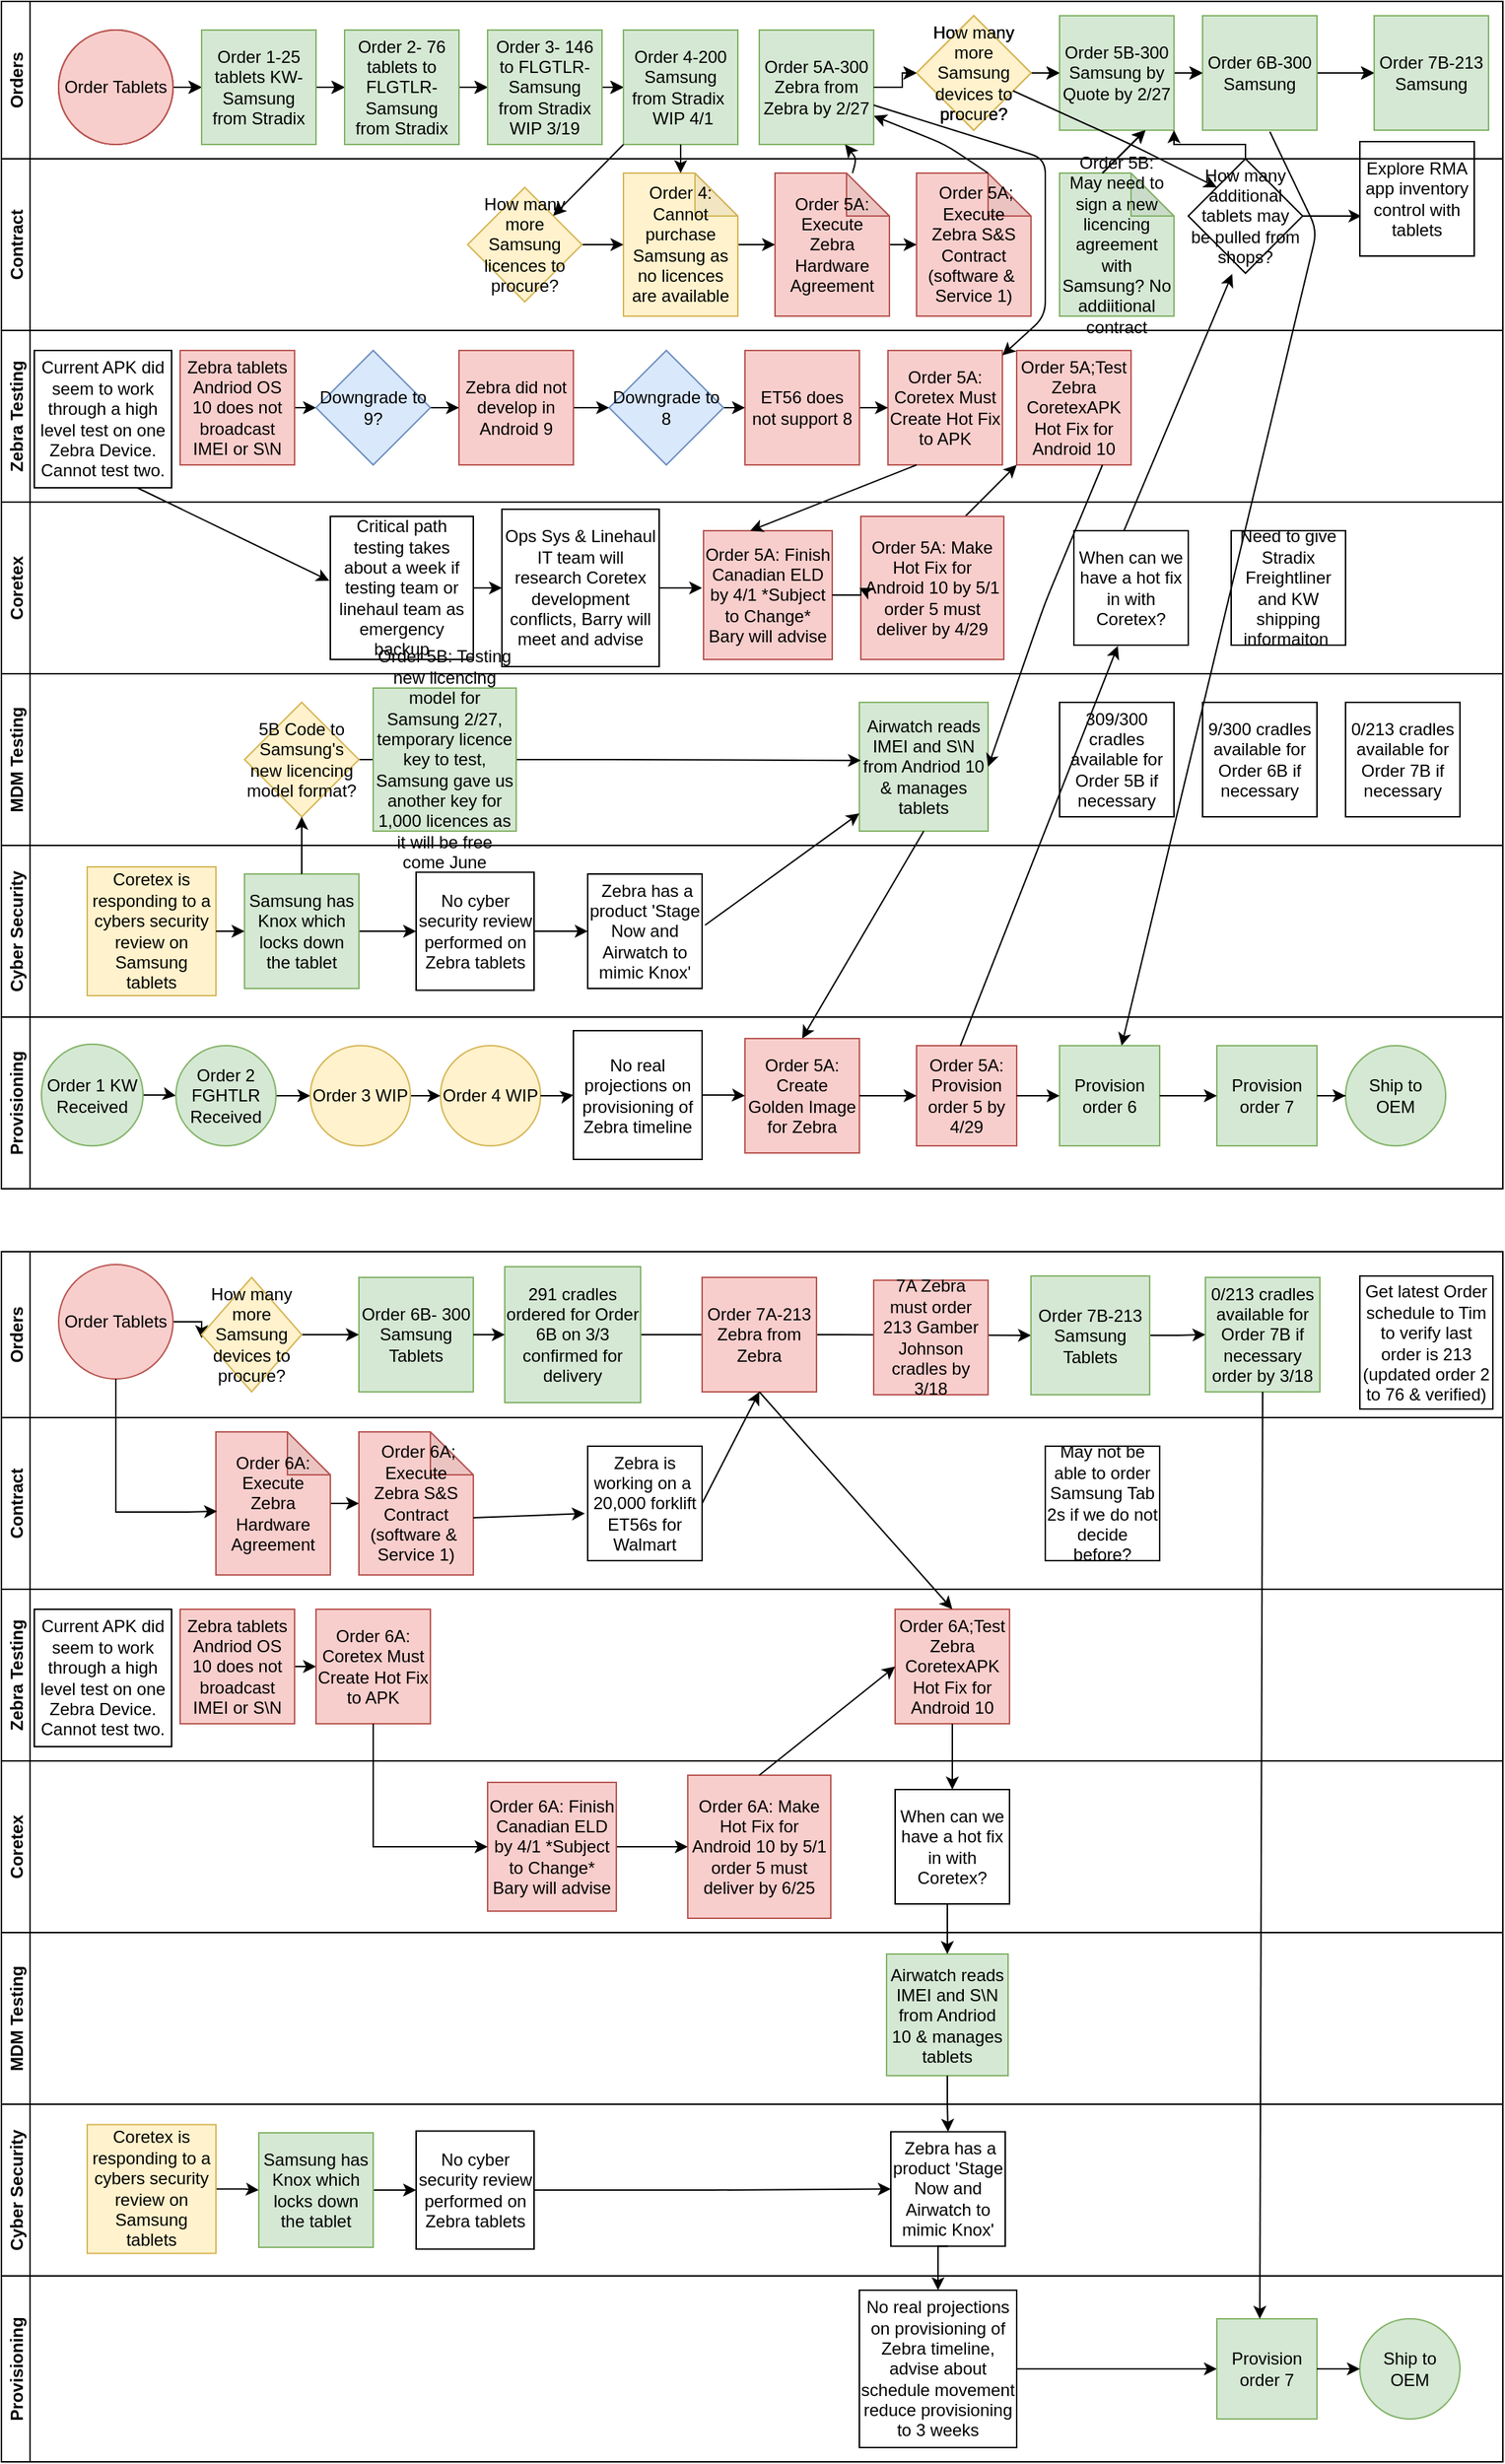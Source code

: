 <mxfile version="14.4.4" type="github">
  <diagram id="prtHgNgQTEPvFCAcTncT" name="Page-1">
    <mxGraphModel dx="1038" dy="1326" grid="1" gridSize="10" guides="1" tooltips="1" connect="1" arrows="1" fold="1" page="1" pageScale="1" pageWidth="1169" pageHeight="827" math="0" shadow="0">
      <root>
        <object label="" id="0">
          <mxCell />
        </object>
        <mxCell id="1" parent="0" />
        <mxCell id="XOxbf55b8lKNXetok6DY-13" value="Orders" style="swimlane;startSize=20;horizontal=0;" parent="1" vertex="1">
          <mxGeometry x="80" y="-810" width="1050" height="110" as="geometry" />
        </mxCell>
        <mxCell id="XOxbf55b8lKNXetok6DY-53" style="edgeStyle=orthogonalEdgeStyle;rounded=0;orthogonalLoop=1;jettySize=auto;html=1;entryX=0;entryY=0.5;entryDx=0;entryDy=0;" parent="XOxbf55b8lKNXetok6DY-13" source="XOxbf55b8lKNXetok6DY-18" target="XOxbf55b8lKNXetok6DY-19" edge="1">
          <mxGeometry relative="1" as="geometry" />
        </mxCell>
        <mxCell id="XOxbf55b8lKNXetok6DY-18" value="Order Tablets" style="ellipse;whiteSpace=wrap;html=1;aspect=fixed;fillColor=#f8cecc;strokeColor=#b85450;" parent="XOxbf55b8lKNXetok6DY-13" vertex="1">
          <mxGeometry x="40" y="20" width="80" height="80" as="geometry" />
        </mxCell>
        <mxCell id="XOxbf55b8lKNXetok6DY-54" style="edgeStyle=orthogonalEdgeStyle;rounded=0;orthogonalLoop=1;jettySize=auto;html=1;exitX=1;exitY=0.5;exitDx=0;exitDy=0;entryX=0;entryY=0.5;entryDx=0;entryDy=0;" parent="XOxbf55b8lKNXetok6DY-13" source="XOxbf55b8lKNXetok6DY-19" target="XOxbf55b8lKNXetok6DY-20" edge="1">
          <mxGeometry relative="1" as="geometry" />
        </mxCell>
        <mxCell id="XOxbf55b8lKNXetok6DY-19" value="Order 1-25 tablets KW-Samsung from Stradix" style="whiteSpace=wrap;html=1;aspect=fixed;fillColor=#d5e8d4;strokeColor=#82b366;" parent="XOxbf55b8lKNXetok6DY-13" vertex="1">
          <mxGeometry x="140" y="20" width="80" height="80" as="geometry" />
        </mxCell>
        <mxCell id="XOxbf55b8lKNXetok6DY-55" style="edgeStyle=orthogonalEdgeStyle;rounded=0;orthogonalLoop=1;jettySize=auto;html=1;exitX=1;exitY=0.5;exitDx=0;exitDy=0;entryX=0;entryY=0.5;entryDx=0;entryDy=0;" parent="XOxbf55b8lKNXetok6DY-13" source="XOxbf55b8lKNXetok6DY-20" target="XOxbf55b8lKNXetok6DY-21" edge="1">
          <mxGeometry relative="1" as="geometry" />
        </mxCell>
        <mxCell id="XOxbf55b8lKNXetok6DY-20" value="Order 2- 53 tablets to FLGTLR-Samsung from Stradix" style="whiteSpace=wrap;html=1;aspect=fixed;fillColor=#d5e8d4;strokeColor=#82b366;" parent="XOxbf55b8lKNXetok6DY-13" vertex="1">
          <mxGeometry x="240" y="20" width="80" height="80" as="geometry" />
        </mxCell>
        <mxCell id="XOxbf55b8lKNXetok6DY-56" style="edgeStyle=orthogonalEdgeStyle;rounded=0;orthogonalLoop=1;jettySize=auto;html=1;exitX=1;exitY=0.5;exitDx=0;exitDy=0;entryX=0;entryY=0.5;entryDx=0;entryDy=0;" parent="XOxbf55b8lKNXetok6DY-13" source="XOxbf55b8lKNXetok6DY-21" target="XOxbf55b8lKNXetok6DY-22" edge="1">
          <mxGeometry relative="1" as="geometry" />
        </mxCell>
        <mxCell id="XOxbf55b8lKNXetok6DY-21" value="Order 3- 146 to FLGTLR-Samsung from Stradix WIP 3/19" style="whiteSpace=wrap;html=1;aspect=fixed;fillColor=#fff2cc;strokeColor=#d6b656;" parent="XOxbf55b8lKNXetok6DY-13" vertex="1">
          <mxGeometry x="340" y="20" width="80" height="80" as="geometry" />
        </mxCell>
        <mxCell id="XOxbf55b8lKNXetok6DY-22" value="Order 4-200 Samsung from Stradix&amp;nbsp;&lt;br&gt;&amp;nbsp;WIP 4/1" style="whiteSpace=wrap;html=1;aspect=fixed;fillColor=#fff2cc;strokeColor=#d6b656;" parent="XOxbf55b8lKNXetok6DY-13" vertex="1">
          <mxGeometry x="435" y="20" width="80" height="80" as="geometry" />
        </mxCell>
        <mxCell id="XOxbf55b8lKNXetok6DY-23" value="Order 5A-300 Zebra from Zebra by 2/27" style="whiteSpace=wrap;html=1;aspect=fixed;fillColor=#f8cecc;strokeColor=#b85450;" parent="XOxbf55b8lKNXetok6DY-13" vertex="1">
          <mxGeometry x="530" y="20" width="80" height="80" as="geometry" />
        </mxCell>
        <mxCell id="XOxbf55b8lKNXetok6DY-84" style="edgeStyle=orthogonalEdgeStyle;rounded=0;orthogonalLoop=1;jettySize=auto;html=1;entryX=0;entryY=0.5;entryDx=0;entryDy=0;" parent="XOxbf55b8lKNXetok6DY-13" source="XOxbf55b8lKNXetok6DY-24" target="XOxbf55b8lKNXetok6DY-25" edge="1">
          <mxGeometry relative="1" as="geometry" />
        </mxCell>
        <mxCell id="XOxbf55b8lKNXetok6DY-24" value="Order 6-300 Zebra from Zebra" style="whiteSpace=wrap;html=1;aspect=fixed;fillColor=#d5e8d4;strokeColor=#82b366;" parent="XOxbf55b8lKNXetok6DY-13" vertex="1">
          <mxGeometry x="840" y="10" width="80" height="80" as="geometry" />
        </mxCell>
        <mxCell id="XOxbf55b8lKNXetok6DY-25" value="Order 7-213 Zebra from Zebra" style="whiteSpace=wrap;html=1;aspect=fixed;fillColor=#d5e8d4;strokeColor=#82b366;" parent="XOxbf55b8lKNXetok6DY-13" vertex="1">
          <mxGeometry x="960" y="10" width="80" height="80" as="geometry" />
        </mxCell>
        <mxCell id="A7MQ0ffrwgBu7bjcszJp-44" style="edgeStyle=orthogonalEdgeStyle;rounded=0;orthogonalLoop=1;jettySize=auto;html=1;exitX=1;exitY=0.5;exitDx=0;exitDy=0;entryX=0;entryY=0.5;entryDx=0;entryDy=0;" parent="XOxbf55b8lKNXetok6DY-13" source="A7MQ0ffrwgBu7bjcszJp-36" target="XOxbf55b8lKNXetok6DY-24" edge="1">
          <mxGeometry relative="1" as="geometry" />
        </mxCell>
        <mxCell id="A7MQ0ffrwgBu7bjcszJp-36" value="Order 5B-300 Samsung by Quote by 2/27" style="whiteSpace=wrap;html=1;aspect=fixed;fillColor=#d5e8d4;strokeColor=#82b366;" parent="XOxbf55b8lKNXetok6DY-13" vertex="1">
          <mxGeometry x="740" y="10" width="80" height="80" as="geometry" />
        </mxCell>
        <mxCell id="A7MQ0ffrwgBu7bjcszJp-47" style="edgeStyle=orthogonalEdgeStyle;rounded=0;orthogonalLoop=1;jettySize=auto;html=1;exitX=1;exitY=0.5;exitDx=0;exitDy=0;entryX=0;entryY=0.5;entryDx=0;entryDy=0;" parent="XOxbf55b8lKNXetok6DY-13" source="A7MQ0ffrwgBu7bjcszJp-45" target="A7MQ0ffrwgBu7bjcszJp-36" edge="1">
          <mxGeometry relative="1" as="geometry" />
        </mxCell>
        <mxCell id="A7MQ0ffrwgBu7bjcszJp-45" value="&lt;span&gt;How many more Samsung devices to procure?&lt;/span&gt;" style="rhombus;whiteSpace=wrap;html=1;fillColor=#fff2cc;strokeColor=#d6b656;" parent="XOxbf55b8lKNXetok6DY-13" vertex="1">
          <mxGeometry x="640" y="10" width="80" height="80" as="geometry" />
        </mxCell>
        <mxCell id="A7MQ0ffrwgBu7bjcszJp-46" style="edgeStyle=orthogonalEdgeStyle;rounded=0;orthogonalLoop=1;jettySize=auto;html=1;entryX=0;entryY=0.5;entryDx=0;entryDy=0;" parent="XOxbf55b8lKNXetok6DY-13" source="XOxbf55b8lKNXetok6DY-23" target="A7MQ0ffrwgBu7bjcszJp-45" edge="1">
          <mxGeometry relative="1" as="geometry">
            <mxPoint x="705" y="-750" as="sourcePoint" />
            <mxPoint x="818.32" y="-765.48" as="targetPoint" />
          </mxGeometry>
        </mxCell>
        <mxCell id="DuRdurXmBzNBN-OfUdLP-6" value="" style="endArrow=classic;html=1;" parent="XOxbf55b8lKNXetok6DY-13" edge="1">
          <mxGeometry width="50" height="50" relative="1" as="geometry">
            <mxPoint x="770" y="120" as="sourcePoint" />
            <mxPoint x="800" y="90" as="targetPoint" />
          </mxGeometry>
        </mxCell>
        <mxCell id="XOxbf55b8lKNXetok6DY-15" value="Zebra Testing" style="swimlane;startSize=20;horizontal=0;" parent="1" vertex="1">
          <mxGeometry x="80" y="-580" width="1050" height="120" as="geometry">
            <mxRectangle x="39" y="210" width="30" height="100" as="alternateBounds" />
          </mxGeometry>
        </mxCell>
        <mxCell id="XOxbf55b8lKNXetok6DY-65" style="edgeStyle=orthogonalEdgeStyle;rounded=0;orthogonalLoop=1;jettySize=auto;html=1;exitX=1;exitY=0.5;exitDx=0;exitDy=0;entryX=0;entryY=0.5;entryDx=0;entryDy=0;" parent="XOxbf55b8lKNXetok6DY-15" source="XOxbf55b8lKNXetok6DY-27" target="XOxbf55b8lKNXetok6DY-28" edge="1">
          <mxGeometry relative="1" as="geometry" />
        </mxCell>
        <mxCell id="XOxbf55b8lKNXetok6DY-27" value="Zebra tablets Andriod OS 10 does not broadcast IMEI or S\N" style="whiteSpace=wrap;html=1;aspect=fixed;rounded=0;fillColor=#f8cecc;strokeColor=#b85450;" parent="XOxbf55b8lKNXetok6DY-15" vertex="1">
          <mxGeometry x="125" y="14" width="80" height="80" as="geometry" />
        </mxCell>
        <mxCell id="XOxbf55b8lKNXetok6DY-66" style="edgeStyle=orthogonalEdgeStyle;rounded=0;orthogonalLoop=1;jettySize=auto;html=1;entryX=0;entryY=0.5;entryDx=0;entryDy=0;" parent="XOxbf55b8lKNXetok6DY-15" source="XOxbf55b8lKNXetok6DY-28" target="XOxbf55b8lKNXetok6DY-30" edge="1">
          <mxGeometry relative="1" as="geometry" />
        </mxCell>
        <mxCell id="XOxbf55b8lKNXetok6DY-28" value="Downgrade to 9?" style="rhombus;whiteSpace=wrap;html=1;rounded=0;fillColor=#dae8fc;strokeColor=#6c8ebf;" parent="XOxbf55b8lKNXetok6DY-15" vertex="1">
          <mxGeometry x="220" y="14" width="80" height="80" as="geometry" />
        </mxCell>
        <mxCell id="XOxbf55b8lKNXetok6DY-68" style="edgeStyle=orthogonalEdgeStyle;rounded=0;orthogonalLoop=1;jettySize=auto;html=1;exitX=1;exitY=0.5;exitDx=0;exitDy=0;" parent="XOxbf55b8lKNXetok6DY-15" source="XOxbf55b8lKNXetok6DY-29" target="XOxbf55b8lKNXetok6DY-31" edge="1">
          <mxGeometry relative="1" as="geometry" />
        </mxCell>
        <mxCell id="XOxbf55b8lKNXetok6DY-29" value="Downgrade to 8" style="rhombus;whiteSpace=wrap;html=1;rounded=0;fillColor=#dae8fc;strokeColor=#6c8ebf;" parent="XOxbf55b8lKNXetok6DY-15" vertex="1">
          <mxGeometry x="425" y="14" width="80" height="80" as="geometry" />
        </mxCell>
        <mxCell id="XOxbf55b8lKNXetok6DY-67" style="edgeStyle=orthogonalEdgeStyle;rounded=0;orthogonalLoop=1;jettySize=auto;html=1;exitX=1;exitY=0.5;exitDx=0;exitDy=0;entryX=0;entryY=0.5;entryDx=0;entryDy=0;" parent="XOxbf55b8lKNXetok6DY-15" source="XOxbf55b8lKNXetok6DY-30" target="XOxbf55b8lKNXetok6DY-29" edge="1">
          <mxGeometry relative="1" as="geometry" />
        </mxCell>
        <mxCell id="XOxbf55b8lKNXetok6DY-30" value="Zebra did not develop in Android 9" style="whiteSpace=wrap;html=1;aspect=fixed;rounded=0;fillColor=#f8cecc;strokeColor=#b85450;" parent="XOxbf55b8lKNXetok6DY-15" vertex="1">
          <mxGeometry x="320" y="14" width="80" height="80" as="geometry" />
        </mxCell>
        <mxCell id="XOxbf55b8lKNXetok6DY-69" style="edgeStyle=orthogonalEdgeStyle;rounded=0;orthogonalLoop=1;jettySize=auto;html=1;entryX=0;entryY=0.5;entryDx=0;entryDy=0;" parent="XOxbf55b8lKNXetok6DY-15" source="XOxbf55b8lKNXetok6DY-31" target="XOxbf55b8lKNXetok6DY-42" edge="1">
          <mxGeometry relative="1" as="geometry" />
        </mxCell>
        <mxCell id="XOxbf55b8lKNXetok6DY-31" value="ET56 does not support 8" style="whiteSpace=wrap;html=1;aspect=fixed;rounded=0;fillColor=#f8cecc;strokeColor=#b85450;" parent="XOxbf55b8lKNXetok6DY-15" vertex="1">
          <mxGeometry x="520" y="14" width="80" height="80" as="geometry" />
        </mxCell>
        <mxCell id="XOxbf55b8lKNXetok6DY-42" value="Order 5A: Coretex Must Create Hot Fix to APK" style="whiteSpace=wrap;html=1;aspect=fixed;rounded=0;fillColor=#f8cecc;strokeColor=#b85450;" parent="XOxbf55b8lKNXetok6DY-15" vertex="1">
          <mxGeometry x="620" y="14" width="80" height="80" as="geometry" />
        </mxCell>
        <mxCell id="XOxbf55b8lKNXetok6DY-44" value="Order 5A;Test Zebra CoretexAPK Hot Fix for Android 10" style="whiteSpace=wrap;html=1;aspect=fixed;rounded=0;fillColor=#f8cecc;strokeColor=#b85450;" parent="XOxbf55b8lKNXetok6DY-15" vertex="1">
          <mxGeometry x="710" y="14" width="80" height="80" as="geometry" />
        </mxCell>
        <mxCell id="XOxbf55b8lKNXetok6DY-72" value="" style="endArrow=classic;html=1;" parent="XOxbf55b8lKNXetok6DY-15" edge="1">
          <mxGeometry width="50" height="50" relative="1" as="geometry">
            <mxPoint x="660" y="144" as="sourcePoint" />
            <mxPoint x="710" y="94" as="targetPoint" />
          </mxGeometry>
        </mxCell>
        <mxCell id="A7MQ0ffrwgBu7bjcszJp-31" value="Current APK did seem to work through a high level test on one Zebra Device. Cannot test two." style="whiteSpace=wrap;html=1;aspect=fixed;" parent="XOxbf55b8lKNXetok6DY-15" vertex="1">
          <mxGeometry x="23" y="14" width="96" height="96" as="geometry" />
        </mxCell>
        <mxCell id="XOxbf55b8lKNXetok6DY-14" value="Contract" style="swimlane;startSize=20;horizontal=0;rounded=0;" parent="1" vertex="1">
          <mxGeometry x="80" y="-700" width="1050" height="120" as="geometry" />
        </mxCell>
        <mxCell id="A7MQ0ffrwgBu7bjcszJp-10" style="edgeStyle=orthogonalEdgeStyle;rounded=0;orthogonalLoop=1;jettySize=auto;html=1;entryX=0;entryY=0.5;entryDx=0;entryDy=0;entryPerimeter=0;" parent="XOxbf55b8lKNXetok6DY-14" source="XOxbf55b8lKNXetok6DY-26" target="A7MQ0ffrwgBu7bjcszJp-8" edge="1">
          <mxGeometry relative="1" as="geometry" />
        </mxCell>
        <mxCell id="XOxbf55b8lKNXetok6DY-26" value="Order 5A: Execute Zebra Hardware Agreement" style="shape=note;whiteSpace=wrap;html=1;backgroundOutline=1;darkOpacity=0.05;rounded=0;fillColor=#f8cecc;strokeColor=#b85450;" parent="XOxbf55b8lKNXetok6DY-14" vertex="1">
          <mxGeometry x="541" y="10" width="80" height="100" as="geometry" />
        </mxCell>
        <mxCell id="XOxbf55b8lKNXetok6DY-58" style="edgeStyle=orthogonalEdgeStyle;rounded=0;orthogonalLoop=1;jettySize=auto;html=1;entryX=0;entryY=0.5;entryDx=0;entryDy=0;entryPerimeter=0;" parent="XOxbf55b8lKNXetok6DY-14" source="XOxbf55b8lKNXetok6DY-32" target="XOxbf55b8lKNXetok6DY-26" edge="1">
          <mxGeometry relative="1" as="geometry" />
        </mxCell>
        <mxCell id="XOxbf55b8lKNXetok6DY-32" value="Order 4: Cannot purchase Samsung as no licences are available" style="shape=note;whiteSpace=wrap;html=1;backgroundOutline=1;darkOpacity=0.05;rounded=0;fillColor=#fff2cc;strokeColor=#d6b656;" parent="XOxbf55b8lKNXetok6DY-14" vertex="1">
          <mxGeometry x="435" y="10" width="80" height="100" as="geometry" />
        </mxCell>
        <mxCell id="A7MQ0ffrwgBu7bjcszJp-8" value="&amp;nbsp;Order 5A; Execute Zebra S&amp;amp;S Contract (software &amp;amp;&amp;nbsp; Service 1)" style="shape=note;whiteSpace=wrap;html=1;backgroundOutline=1;darkOpacity=0.05;rounded=0;fillColor=#f8cecc;strokeColor=#b85450;" parent="XOxbf55b8lKNXetok6DY-14" vertex="1">
          <mxGeometry x="640" y="10" width="80" height="100" as="geometry" />
        </mxCell>
        <mxCell id="A7MQ0ffrwgBu7bjcszJp-11" value="" style="endArrow=classic;html=1;entryX=1;entryY=0.75;entryDx=0;entryDy=0;" parent="XOxbf55b8lKNXetok6DY-14" target="XOxbf55b8lKNXetok6DY-23" edge="1">
          <mxGeometry width="50" height="50" relative="1" as="geometry">
            <mxPoint x="690" y="10" as="sourcePoint" />
            <mxPoint x="740" y="-40" as="targetPoint" />
            <Array as="points">
              <mxPoint x="660" y="-10" />
            </Array>
          </mxGeometry>
        </mxCell>
        <mxCell id="A7MQ0ffrwgBu7bjcszJp-43" style="edgeStyle=orthogonalEdgeStyle;rounded=0;orthogonalLoop=1;jettySize=auto;html=1;" parent="XOxbf55b8lKNXetok6DY-14" source="A7MQ0ffrwgBu7bjcszJp-41" edge="1">
          <mxGeometry relative="1" as="geometry">
            <mxPoint x="435" y="60" as="targetPoint" />
          </mxGeometry>
        </mxCell>
        <mxCell id="A7MQ0ffrwgBu7bjcszJp-41" value="&lt;span&gt;How many more Samsung licences to procure?&lt;/span&gt;" style="rhombus;whiteSpace=wrap;html=1;fillColor=#fff2cc;strokeColor=#d6b656;" parent="XOxbf55b8lKNXetok6DY-14" vertex="1">
          <mxGeometry x="326" y="20" width="80" height="80" as="geometry" />
        </mxCell>
        <mxCell id="DuRdurXmBzNBN-OfUdLP-7" style="edgeStyle=orthogonalEdgeStyle;rounded=0;orthogonalLoop=1;jettySize=auto;html=1;exitX=1;exitY=0.5;exitDx=0;exitDy=0;entryX=0.014;entryY=0.651;entryDx=0;entryDy=0;entryPerimeter=0;" parent="XOxbf55b8lKNXetok6DY-14" source="A7MQ0ffrwgBu7bjcszJp-54" target="A7MQ0ffrwgBu7bjcszJp-35" edge="1">
          <mxGeometry relative="1" as="geometry" />
        </mxCell>
        <mxCell id="A7MQ0ffrwgBu7bjcszJp-54" value="How many additional tablets may be pulled from shops?" style="rhombus;whiteSpace=wrap;html=1;" parent="XOxbf55b8lKNXetok6DY-14" vertex="1">
          <mxGeometry x="830" width="80" height="80" as="geometry" />
        </mxCell>
        <mxCell id="DuRdurXmBzNBN-OfUdLP-5" value="Order 5B: May need to sign a new licencing agreement with Samsung? No addiitional contract" style="shape=note;whiteSpace=wrap;html=1;backgroundOutline=1;darkOpacity=0.05;rounded=0;fillColor=#d5e8d4;strokeColor=#82b366;" parent="XOxbf55b8lKNXetok6DY-14" vertex="1">
          <mxGeometry x="740" y="10" width="80" height="100" as="geometry" />
        </mxCell>
        <mxCell id="A7MQ0ffrwgBu7bjcszJp-35" value="Explore RMA app inventory control with tablets" style="whiteSpace=wrap;html=1;aspect=fixed;" parent="XOxbf55b8lKNXetok6DY-14" vertex="1">
          <mxGeometry x="950" y="-12" width="80" height="80" as="geometry" />
        </mxCell>
        <mxCell id="QLuJOisWf_Dk4FO7MzMP-9" value="Orders" style="swimlane;startSize=20;horizontal=0;" parent="XOxbf55b8lKNXetok6DY-14" vertex="1">
          <mxGeometry y="-110" width="1050" height="110" as="geometry" />
        </mxCell>
        <mxCell id="QLuJOisWf_Dk4FO7MzMP-10" style="edgeStyle=orthogonalEdgeStyle;rounded=0;orthogonalLoop=1;jettySize=auto;html=1;entryX=0;entryY=0.5;entryDx=0;entryDy=0;" parent="QLuJOisWf_Dk4FO7MzMP-9" source="QLuJOisWf_Dk4FO7MzMP-11" target="QLuJOisWf_Dk4FO7MzMP-13" edge="1">
          <mxGeometry relative="1" as="geometry" />
        </mxCell>
        <mxCell id="QLuJOisWf_Dk4FO7MzMP-11" value="Order Tablets" style="ellipse;whiteSpace=wrap;html=1;aspect=fixed;fillColor=#f8cecc;strokeColor=#b85450;" parent="QLuJOisWf_Dk4FO7MzMP-9" vertex="1">
          <mxGeometry x="40" y="20" width="80" height="80" as="geometry" />
        </mxCell>
        <mxCell id="QLuJOisWf_Dk4FO7MzMP-12" style="edgeStyle=orthogonalEdgeStyle;rounded=0;orthogonalLoop=1;jettySize=auto;html=1;exitX=1;exitY=0.5;exitDx=0;exitDy=0;entryX=0;entryY=0.5;entryDx=0;entryDy=0;" parent="QLuJOisWf_Dk4FO7MzMP-9" source="QLuJOisWf_Dk4FO7MzMP-13" target="QLuJOisWf_Dk4FO7MzMP-15" edge="1">
          <mxGeometry relative="1" as="geometry" />
        </mxCell>
        <mxCell id="QLuJOisWf_Dk4FO7MzMP-13" value="Order 1-25 tablets KW-Samsung from Stradix" style="whiteSpace=wrap;html=1;aspect=fixed;fillColor=#d5e8d4;strokeColor=#82b366;" parent="QLuJOisWf_Dk4FO7MzMP-9" vertex="1">
          <mxGeometry x="140" y="20" width="80" height="80" as="geometry" />
        </mxCell>
        <mxCell id="QLuJOisWf_Dk4FO7MzMP-14" style="edgeStyle=orthogonalEdgeStyle;rounded=0;orthogonalLoop=1;jettySize=auto;html=1;exitX=1;exitY=0.5;exitDx=0;exitDy=0;entryX=0;entryY=0.5;entryDx=0;entryDy=0;" parent="QLuJOisWf_Dk4FO7MzMP-9" source="QLuJOisWf_Dk4FO7MzMP-15" target="QLuJOisWf_Dk4FO7MzMP-17" edge="1">
          <mxGeometry relative="1" as="geometry" />
        </mxCell>
        <mxCell id="QLuJOisWf_Dk4FO7MzMP-15" value="Order 2- 53 tablets to FLGTLR-Samsung from Stradix" style="whiteSpace=wrap;html=1;aspect=fixed;fillColor=#d5e8d4;strokeColor=#82b366;" parent="QLuJOisWf_Dk4FO7MzMP-9" vertex="1">
          <mxGeometry x="240" y="20" width="80" height="80" as="geometry" />
        </mxCell>
        <mxCell id="QLuJOisWf_Dk4FO7MzMP-16" style="edgeStyle=orthogonalEdgeStyle;rounded=0;orthogonalLoop=1;jettySize=auto;html=1;exitX=1;exitY=0.5;exitDx=0;exitDy=0;entryX=0;entryY=0.5;entryDx=0;entryDy=0;" parent="QLuJOisWf_Dk4FO7MzMP-9" source="QLuJOisWf_Dk4FO7MzMP-17" target="QLuJOisWf_Dk4FO7MzMP-18" edge="1">
          <mxGeometry relative="1" as="geometry" />
        </mxCell>
        <mxCell id="QLuJOisWf_Dk4FO7MzMP-17" value="Order 3- 146 to FLGTLR-Samsung from Stradix WIP 3/19" style="whiteSpace=wrap;html=1;aspect=fixed;fillColor=#fff2cc;strokeColor=#d6b656;" parent="QLuJOisWf_Dk4FO7MzMP-9" vertex="1">
          <mxGeometry x="340" y="20" width="80" height="80" as="geometry" />
        </mxCell>
        <mxCell id="QLuJOisWf_Dk4FO7MzMP-18" value="Order 4-200 Samsung from Stradix&amp;nbsp;&lt;br&gt;&amp;nbsp;WIP 4/1" style="whiteSpace=wrap;html=1;aspect=fixed;fillColor=#fff2cc;strokeColor=#d6b656;" parent="QLuJOisWf_Dk4FO7MzMP-9" vertex="1">
          <mxGeometry x="435" y="20" width="80" height="80" as="geometry" />
        </mxCell>
        <mxCell id="QLuJOisWf_Dk4FO7MzMP-19" value="Order 5A-300 Zebra from Zebra by 2/27" style="whiteSpace=wrap;html=1;aspect=fixed;fillColor=#f8cecc;strokeColor=#b85450;" parent="QLuJOisWf_Dk4FO7MzMP-9" vertex="1">
          <mxGeometry x="530" y="20" width="80" height="80" as="geometry" />
        </mxCell>
        <mxCell id="QLuJOisWf_Dk4FO7MzMP-20" style="edgeStyle=orthogonalEdgeStyle;rounded=0;orthogonalLoop=1;jettySize=auto;html=1;entryX=0;entryY=0.5;entryDx=0;entryDy=0;" parent="QLuJOisWf_Dk4FO7MzMP-9" source="QLuJOisWf_Dk4FO7MzMP-21" target="QLuJOisWf_Dk4FO7MzMP-22" edge="1">
          <mxGeometry relative="1" as="geometry" />
        </mxCell>
        <mxCell id="QLuJOisWf_Dk4FO7MzMP-21" value="Order 6-300 Zebra from Zebra" style="whiteSpace=wrap;html=1;aspect=fixed;fillColor=#d5e8d4;strokeColor=#82b366;" parent="QLuJOisWf_Dk4FO7MzMP-9" vertex="1">
          <mxGeometry x="840" y="10" width="80" height="80" as="geometry" />
        </mxCell>
        <mxCell id="QLuJOisWf_Dk4FO7MzMP-22" value="Order 7-213 Zebra from Zebra" style="whiteSpace=wrap;html=1;aspect=fixed;fillColor=#d5e8d4;strokeColor=#82b366;" parent="QLuJOisWf_Dk4FO7MzMP-9" vertex="1">
          <mxGeometry x="960" y="10" width="80" height="80" as="geometry" />
        </mxCell>
        <mxCell id="QLuJOisWf_Dk4FO7MzMP-23" style="edgeStyle=orthogonalEdgeStyle;rounded=0;orthogonalLoop=1;jettySize=auto;html=1;exitX=1;exitY=0.5;exitDx=0;exitDy=0;entryX=0;entryY=0.5;entryDx=0;entryDy=0;" parent="QLuJOisWf_Dk4FO7MzMP-9" source="QLuJOisWf_Dk4FO7MzMP-24" target="QLuJOisWf_Dk4FO7MzMP-21" edge="1">
          <mxGeometry relative="1" as="geometry" />
        </mxCell>
        <mxCell id="QLuJOisWf_Dk4FO7MzMP-24" value="Order 5B-300 Samsung by Quote by 2/27" style="whiteSpace=wrap;html=1;aspect=fixed;fillColor=#d5e8d4;strokeColor=#82b366;" parent="QLuJOisWf_Dk4FO7MzMP-9" vertex="1">
          <mxGeometry x="740" y="10" width="80" height="80" as="geometry" />
        </mxCell>
        <mxCell id="QLuJOisWf_Dk4FO7MzMP-25" style="edgeStyle=orthogonalEdgeStyle;rounded=0;orthogonalLoop=1;jettySize=auto;html=1;exitX=1;exitY=0.5;exitDx=0;exitDy=0;entryX=0;entryY=0.5;entryDx=0;entryDy=0;" parent="QLuJOisWf_Dk4FO7MzMP-9" source="QLuJOisWf_Dk4FO7MzMP-26" target="QLuJOisWf_Dk4FO7MzMP-24" edge="1">
          <mxGeometry relative="1" as="geometry" />
        </mxCell>
        <mxCell id="QLuJOisWf_Dk4FO7MzMP-26" value="&lt;span&gt;How many more Samsung devices to procure?&lt;/span&gt;" style="rhombus;whiteSpace=wrap;html=1;fillColor=#fff2cc;strokeColor=#d6b656;" parent="QLuJOisWf_Dk4FO7MzMP-9" vertex="1">
          <mxGeometry x="640" y="10" width="80" height="80" as="geometry" />
        </mxCell>
        <mxCell id="QLuJOisWf_Dk4FO7MzMP-27" style="edgeStyle=orthogonalEdgeStyle;rounded=0;orthogonalLoop=1;jettySize=auto;html=1;entryX=0;entryY=0.5;entryDx=0;entryDy=0;" parent="QLuJOisWf_Dk4FO7MzMP-9" source="QLuJOisWf_Dk4FO7MzMP-19" target="QLuJOisWf_Dk4FO7MzMP-26" edge="1">
          <mxGeometry relative="1" as="geometry">
            <mxPoint x="705" y="-750" as="sourcePoint" />
            <mxPoint x="818.32" y="-765.48" as="targetPoint" />
          </mxGeometry>
        </mxCell>
        <mxCell id="QLuJOisWf_Dk4FO7MzMP-28" value="" style="endArrow=classic;html=1;" parent="QLuJOisWf_Dk4FO7MzMP-9" edge="1">
          <mxGeometry width="50" height="50" relative="1" as="geometry">
            <mxPoint x="770" y="120" as="sourcePoint" />
            <mxPoint x="800" y="90" as="targetPoint" />
          </mxGeometry>
        </mxCell>
        <mxCell id="QLuJOisWf_Dk4FO7MzMP-29" value="Orders" style="swimlane;startSize=20;horizontal=0;" parent="XOxbf55b8lKNXetok6DY-14" vertex="1">
          <mxGeometry y="-110" width="1050" height="110" as="geometry" />
        </mxCell>
        <mxCell id="QLuJOisWf_Dk4FO7MzMP-30" style="edgeStyle=orthogonalEdgeStyle;rounded=0;orthogonalLoop=1;jettySize=auto;html=1;entryX=0;entryY=0.5;entryDx=0;entryDy=0;" parent="QLuJOisWf_Dk4FO7MzMP-29" source="QLuJOisWf_Dk4FO7MzMP-31" target="QLuJOisWf_Dk4FO7MzMP-33" edge="1">
          <mxGeometry relative="1" as="geometry" />
        </mxCell>
        <mxCell id="QLuJOisWf_Dk4FO7MzMP-31" value="Order Tablets" style="ellipse;whiteSpace=wrap;html=1;aspect=fixed;fillColor=#f8cecc;strokeColor=#b85450;" parent="QLuJOisWf_Dk4FO7MzMP-29" vertex="1">
          <mxGeometry x="40" y="20" width="80" height="80" as="geometry" />
        </mxCell>
        <mxCell id="QLuJOisWf_Dk4FO7MzMP-32" style="edgeStyle=orthogonalEdgeStyle;rounded=0;orthogonalLoop=1;jettySize=auto;html=1;exitX=1;exitY=0.5;exitDx=0;exitDy=0;entryX=0;entryY=0.5;entryDx=0;entryDy=0;" parent="QLuJOisWf_Dk4FO7MzMP-29" source="QLuJOisWf_Dk4FO7MzMP-33" target="QLuJOisWf_Dk4FO7MzMP-35" edge="1">
          <mxGeometry relative="1" as="geometry" />
        </mxCell>
        <mxCell id="QLuJOisWf_Dk4FO7MzMP-33" value="Order 1-25 tablets KW-Samsung from Stradix" style="whiteSpace=wrap;html=1;aspect=fixed;fillColor=#d5e8d4;strokeColor=#82b366;" parent="QLuJOisWf_Dk4FO7MzMP-29" vertex="1">
          <mxGeometry x="140" y="20" width="80" height="80" as="geometry" />
        </mxCell>
        <mxCell id="QLuJOisWf_Dk4FO7MzMP-34" style="edgeStyle=orthogonalEdgeStyle;rounded=0;orthogonalLoop=1;jettySize=auto;html=1;exitX=1;exitY=0.5;exitDx=0;exitDy=0;entryX=0;entryY=0.5;entryDx=0;entryDy=0;" parent="QLuJOisWf_Dk4FO7MzMP-29" source="QLuJOisWf_Dk4FO7MzMP-35" target="QLuJOisWf_Dk4FO7MzMP-37" edge="1">
          <mxGeometry relative="1" as="geometry" />
        </mxCell>
        <mxCell id="QLuJOisWf_Dk4FO7MzMP-35" value="Order 2- 76 tablets to FLGTLR-Samsung from Stradix" style="whiteSpace=wrap;html=1;aspect=fixed;fillColor=#d5e8d4;strokeColor=#82b366;" parent="QLuJOisWf_Dk4FO7MzMP-29" vertex="1">
          <mxGeometry x="240" y="20" width="80" height="80" as="geometry" />
        </mxCell>
        <mxCell id="QLuJOisWf_Dk4FO7MzMP-36" style="edgeStyle=orthogonalEdgeStyle;rounded=0;orthogonalLoop=1;jettySize=auto;html=1;exitX=1;exitY=0.5;exitDx=0;exitDy=0;entryX=0;entryY=0.5;entryDx=0;entryDy=0;" parent="QLuJOisWf_Dk4FO7MzMP-29" source="QLuJOisWf_Dk4FO7MzMP-37" target="QLuJOisWf_Dk4FO7MzMP-38" edge="1">
          <mxGeometry relative="1" as="geometry" />
        </mxCell>
        <mxCell id="QLuJOisWf_Dk4FO7MzMP-37" value="Order 3- 146 to FLGTLR-Samsung from Stradix WIP 3/19" style="whiteSpace=wrap;html=1;aspect=fixed;fillColor=#d5e8d4;strokeColor=#82b366;" parent="QLuJOisWf_Dk4FO7MzMP-29" vertex="1">
          <mxGeometry x="340" y="20" width="80" height="80" as="geometry" />
        </mxCell>
        <mxCell id="QLuJOisWf_Dk4FO7MzMP-38" value="Order 4-200 Samsung from Stradix&amp;nbsp;&lt;br&gt;&amp;nbsp;WIP 4/1" style="whiteSpace=wrap;html=1;aspect=fixed;fillColor=#d5e8d4;strokeColor=#82b366;" parent="QLuJOisWf_Dk4FO7MzMP-29" vertex="1">
          <mxGeometry x="435" y="20" width="80" height="80" as="geometry" />
        </mxCell>
        <mxCell id="QLuJOisWf_Dk4FO7MzMP-39" value="Order 5A-300 Zebra from Zebra by 2/27" style="whiteSpace=wrap;html=1;aspect=fixed;fillColor=#d5e8d4;strokeColor=#82b366;" parent="QLuJOisWf_Dk4FO7MzMP-29" vertex="1">
          <mxGeometry x="530" y="20" width="80" height="80" as="geometry" />
        </mxCell>
        <mxCell id="QLuJOisWf_Dk4FO7MzMP-40" style="edgeStyle=orthogonalEdgeStyle;rounded=0;orthogonalLoop=1;jettySize=auto;html=1;entryX=0;entryY=0.5;entryDx=0;entryDy=0;" parent="QLuJOisWf_Dk4FO7MzMP-29" source="QLuJOisWf_Dk4FO7MzMP-41" target="QLuJOisWf_Dk4FO7MzMP-42" edge="1">
          <mxGeometry relative="1" as="geometry" />
        </mxCell>
        <mxCell id="QLuJOisWf_Dk4FO7MzMP-41" value="Order 6B-300 Samsung" style="whiteSpace=wrap;html=1;aspect=fixed;fillColor=#d5e8d4;strokeColor=#82b366;" parent="QLuJOisWf_Dk4FO7MzMP-29" vertex="1">
          <mxGeometry x="840" y="10" width="80" height="80" as="geometry" />
        </mxCell>
        <mxCell id="QLuJOisWf_Dk4FO7MzMP-42" value="Order 7B-213 Samsung" style="whiteSpace=wrap;html=1;aspect=fixed;fillColor=#d5e8d4;strokeColor=#82b366;" parent="QLuJOisWf_Dk4FO7MzMP-29" vertex="1">
          <mxGeometry x="960" y="10" width="80" height="80" as="geometry" />
        </mxCell>
        <mxCell id="QLuJOisWf_Dk4FO7MzMP-43" style="edgeStyle=orthogonalEdgeStyle;rounded=0;orthogonalLoop=1;jettySize=auto;html=1;exitX=1;exitY=0.5;exitDx=0;exitDy=0;entryX=0;entryY=0.5;entryDx=0;entryDy=0;" parent="QLuJOisWf_Dk4FO7MzMP-29" source="QLuJOisWf_Dk4FO7MzMP-44" target="QLuJOisWf_Dk4FO7MzMP-41" edge="1">
          <mxGeometry relative="1" as="geometry" />
        </mxCell>
        <mxCell id="QLuJOisWf_Dk4FO7MzMP-44" value="Order 5B-300 Samsung by Quote by 2/27" style="whiteSpace=wrap;html=1;aspect=fixed;fillColor=#d5e8d4;strokeColor=#82b366;" parent="QLuJOisWf_Dk4FO7MzMP-29" vertex="1">
          <mxGeometry x="740" y="10" width="80" height="80" as="geometry" />
        </mxCell>
        <mxCell id="QLuJOisWf_Dk4FO7MzMP-45" style="edgeStyle=orthogonalEdgeStyle;rounded=0;orthogonalLoop=1;jettySize=auto;html=1;exitX=1;exitY=0.5;exitDx=0;exitDy=0;entryX=0;entryY=0.5;entryDx=0;entryDy=0;" parent="QLuJOisWf_Dk4FO7MzMP-29" source="QLuJOisWf_Dk4FO7MzMP-46" target="QLuJOisWf_Dk4FO7MzMP-44" edge="1">
          <mxGeometry relative="1" as="geometry" />
        </mxCell>
        <mxCell id="QLuJOisWf_Dk4FO7MzMP-46" value="&lt;span&gt;How many more Samsung devices to procure?&lt;/span&gt;" style="rhombus;whiteSpace=wrap;html=1;fillColor=#fff2cc;strokeColor=#d6b656;" parent="QLuJOisWf_Dk4FO7MzMP-29" vertex="1">
          <mxGeometry x="640" y="10" width="80" height="80" as="geometry" />
        </mxCell>
        <mxCell id="QLuJOisWf_Dk4FO7MzMP-47" style="edgeStyle=orthogonalEdgeStyle;rounded=0;orthogonalLoop=1;jettySize=auto;html=1;entryX=0;entryY=0.5;entryDx=0;entryDy=0;" parent="QLuJOisWf_Dk4FO7MzMP-29" source="QLuJOisWf_Dk4FO7MzMP-39" target="QLuJOisWf_Dk4FO7MzMP-46" edge="1">
          <mxGeometry relative="1" as="geometry">
            <mxPoint x="705" y="-750" as="sourcePoint" />
            <mxPoint x="818.32" y="-765.48" as="targetPoint" />
          </mxGeometry>
        </mxCell>
        <mxCell id="QLuJOisWf_Dk4FO7MzMP-48" value="" style="endArrow=classic;html=1;" parent="QLuJOisWf_Dk4FO7MzMP-29" edge="1">
          <mxGeometry width="50" height="50" relative="1" as="geometry">
            <mxPoint x="770" y="120" as="sourcePoint" />
            <mxPoint x="800" y="90" as="targetPoint" />
          </mxGeometry>
        </mxCell>
        <mxCell id="XOxbf55b8lKNXetok6DY-36" value="Coretex" style="swimlane;startSize=20;horizontal=0;rounded=0;swimlaneLine=1;" parent="1" vertex="1">
          <mxGeometry x="80" y="-460" width="1050" height="120" as="geometry">
            <mxRectangle x="40" y="240" width="30" height="70" as="alternateBounds" />
          </mxGeometry>
        </mxCell>
        <mxCell id="XOxbf55b8lKNXetok6DY-37" value="Order 5A: Finish Canadian ELD by 4/1 *Subject to Change* Bary will advise" style="whiteSpace=wrap;html=1;aspect=fixed;rounded=0;fillColor=#f8cecc;strokeColor=#b85450;" parent="XOxbf55b8lKNXetok6DY-36" vertex="1">
          <mxGeometry x="491" y="20" width="90" height="90" as="geometry" />
        </mxCell>
        <mxCell id="XOxbf55b8lKNXetok6DY-38" value="Order 5A: Make Hot Fix for Android 10 by 5/1 order 5 must deliver by 4/29" style="whiteSpace=wrap;html=1;aspect=fixed;rounded=0;fillColor=#f8cecc;strokeColor=#b85450;" parent="XOxbf55b8lKNXetok6DY-36" vertex="1">
          <mxGeometry x="601" y="10" width="100" height="100" as="geometry" />
        </mxCell>
        <mxCell id="A7MQ0ffrwgBu7bjcszJp-53" style="edgeStyle=orthogonalEdgeStyle;rounded=0;orthogonalLoop=1;jettySize=auto;html=1;exitX=1;exitY=0.5;exitDx=0;exitDy=0;entryX=0;entryY=0.5;entryDx=0;entryDy=0;" parent="XOxbf55b8lKNXetok6DY-36" source="A7MQ0ffrwgBu7bjcszJp-32" target="A7MQ0ffrwgBu7bjcszJp-33" edge="1">
          <mxGeometry relative="1" as="geometry" />
        </mxCell>
        <mxCell id="A7MQ0ffrwgBu7bjcszJp-32" value="Critical path testing takes about a week if testing team or linehaul team as emergency backup" style="whiteSpace=wrap;html=1;aspect=fixed;" parent="XOxbf55b8lKNXetok6DY-36" vertex="1">
          <mxGeometry x="230" y="10" width="100" height="100" as="geometry" />
        </mxCell>
        <mxCell id="A7MQ0ffrwgBu7bjcszJp-33" value="Ops Sys &amp;amp; Linehaul IT team will research Coretex development conflicts, Barry will meet and advise" style="whiteSpace=wrap;html=1;aspect=fixed;" parent="XOxbf55b8lKNXetok6DY-36" vertex="1">
          <mxGeometry x="350" y="5" width="110" height="110" as="geometry" />
        </mxCell>
        <mxCell id="DuRdurXmBzNBN-OfUdLP-9" value="When can we have a hot fix in with Coretex?" style="whiteSpace=wrap;html=1;aspect=fixed;" parent="XOxbf55b8lKNXetok6DY-36" vertex="1">
          <mxGeometry x="750" y="20" width="80" height="80" as="geometry" />
        </mxCell>
        <mxCell id="QLuJOisWf_Dk4FO7MzMP-6" value="Need to give Stradix Freightliner and KW shipping informaiton&amp;nbsp;" style="whiteSpace=wrap;html=1;aspect=fixed;" parent="XOxbf55b8lKNXetok6DY-36" vertex="1">
          <mxGeometry x="860" y="20" width="80" height="80" as="geometry" />
        </mxCell>
        <mxCell id="XOxbf55b8lKNXetok6DY-17" value="Cyber Security" style="swimlane;startSize=20;horizontal=0;" parent="1" vertex="1">
          <mxGeometry x="80" y="-220" width="1050" height="120" as="geometry">
            <mxRectangle x="40" y="480" width="30" height="100" as="alternateBounds" />
          </mxGeometry>
        </mxCell>
        <mxCell id="A7MQ0ffrwgBu7bjcszJp-1" value="Coretex is responding to a cybers security review on Samsung tablets" style="whiteSpace=wrap;html=1;aspect=fixed;fillColor=#fff2cc;strokeColor=#d6b656;" parent="XOxbf55b8lKNXetok6DY-17" vertex="1">
          <mxGeometry x="60" y="15" width="90" height="90" as="geometry" />
        </mxCell>
        <mxCell id="A7MQ0ffrwgBu7bjcszJp-2" value="No cyber security review performed on Zebra tablets" style="whiteSpace=wrap;html=1;aspect=fixed;" parent="XOxbf55b8lKNXetok6DY-17" vertex="1">
          <mxGeometry x="290" y="18.75" width="82.5" height="82.5" as="geometry" />
        </mxCell>
        <mxCell id="A7MQ0ffrwgBu7bjcszJp-3" style="edgeStyle=orthogonalEdgeStyle;rounded=0;orthogonalLoop=1;jettySize=auto;html=1;exitX=1;exitY=0.5;exitDx=0;exitDy=0;entryX=0;entryY=0.5;entryDx=0;entryDy=0;" parent="XOxbf55b8lKNXetok6DY-17" source="A7MQ0ffrwgBu7bjcszJp-12" target="A7MQ0ffrwgBu7bjcszJp-2" edge="1">
          <mxGeometry relative="1" as="geometry" />
        </mxCell>
        <mxCell id="A7MQ0ffrwgBu7bjcszJp-15" value="&amp;nbsp;Zebra has a product &#39;Stage Now and Airwatch to mimic Knox&#39;" style="whiteSpace=wrap;html=1;aspect=fixed;" parent="XOxbf55b8lKNXetok6DY-17" vertex="1">
          <mxGeometry x="410" y="20" width="80" height="80" as="geometry" />
        </mxCell>
        <mxCell id="A7MQ0ffrwgBu7bjcszJp-16" style="edgeStyle=orthogonalEdgeStyle;rounded=0;orthogonalLoop=1;jettySize=auto;html=1;exitX=1;exitY=0.5;exitDx=0;exitDy=0;entryX=0;entryY=0.5;entryDx=0;entryDy=0;" parent="XOxbf55b8lKNXetok6DY-17" source="A7MQ0ffrwgBu7bjcszJp-2" target="A7MQ0ffrwgBu7bjcszJp-15" edge="1">
          <mxGeometry relative="1" as="geometry">
            <mxPoint x="352.5" y="60" as="sourcePoint" />
            <mxPoint x="600" y="-60" as="targetPoint" />
          </mxGeometry>
        </mxCell>
        <mxCell id="A7MQ0ffrwgBu7bjcszJp-12" value="Samsung has Knox which locks down the tablet" style="whiteSpace=wrap;html=1;aspect=fixed;fillColor=#d5e8d4;strokeColor=#82b366;" parent="XOxbf55b8lKNXetok6DY-17" vertex="1">
          <mxGeometry x="170" y="20" width="80" height="80" as="geometry" />
        </mxCell>
        <mxCell id="A7MQ0ffrwgBu7bjcszJp-17" style="edgeStyle=orthogonalEdgeStyle;rounded=0;orthogonalLoop=1;jettySize=auto;html=1;exitX=1;exitY=0.5;exitDx=0;exitDy=0;entryX=0;entryY=0.5;entryDx=0;entryDy=0;" parent="XOxbf55b8lKNXetok6DY-17" source="A7MQ0ffrwgBu7bjcszJp-1" target="A7MQ0ffrwgBu7bjcszJp-12" edge="1">
          <mxGeometry relative="1" as="geometry">
            <mxPoint x="230" y="-110" as="sourcePoint" />
            <mxPoint x="350" y="-110" as="targetPoint" />
          </mxGeometry>
        </mxCell>
        <mxCell id="XOxbf55b8lKNXetok6DY-16" value="MDM Testing" style="swimlane;startSize=20;horizontal=0;" parent="1" vertex="1">
          <mxGeometry x="80" y="-340" width="1050" height="120" as="geometry">
            <mxRectangle x="40" y="360" width="30" height="100" as="alternateBounds" />
          </mxGeometry>
        </mxCell>
        <mxCell id="XOxbf55b8lKNXetok6DY-33" value="Airwatch reads IMEI and S\N from Andriod 10 &amp;amp; manages tablets" style="whiteSpace=wrap;html=1;aspect=fixed;rounded=0;fillColor=#d5e8d4;strokeColor=#82b366;" parent="XOxbf55b8lKNXetok6DY-16" vertex="1">
          <mxGeometry x="600" y="20" width="90" height="90" as="geometry" />
        </mxCell>
        <mxCell id="A7MQ0ffrwgBu7bjcszJp-62" style="edgeStyle=orthogonalEdgeStyle;rounded=0;orthogonalLoop=1;jettySize=auto;html=1;entryX=0.012;entryY=0.451;entryDx=0;entryDy=0;entryPerimeter=0;" parent="XOxbf55b8lKNXetok6DY-16" source="A7MQ0ffrwgBu7bjcszJp-37" target="XOxbf55b8lKNXetok6DY-33" edge="1">
          <mxGeometry relative="1" as="geometry" />
        </mxCell>
        <mxCell id="A7MQ0ffrwgBu7bjcszJp-37" value="&lt;span&gt;5B Code to Samsung&#39;s new licencing model format?&lt;/span&gt;" style="rhombus;whiteSpace=wrap;html=1;fillColor=#fff2cc;strokeColor=#d6b656;" parent="XOxbf55b8lKNXetok6DY-16" vertex="1">
          <mxGeometry x="170" y="20" width="80" height="80" as="geometry" />
        </mxCell>
        <mxCell id="DuRdurXmBzNBN-OfUdLP-1" value="Order 5B: Testing new licencing model for Samsung 2/27, temporary licence key to test, Samsung gave us another key for 1,000 licences as it will be free come June" style="whiteSpace=wrap;html=1;aspect=fixed;fillColor=#d5e8d4;strokeColor=#82b366;" parent="XOxbf55b8lKNXetok6DY-16" vertex="1">
          <mxGeometry x="260" y="10" width="100" height="100" as="geometry" />
        </mxCell>
        <mxCell id="QLuJOisWf_Dk4FO7MzMP-1" value="309/300 cradles available for Order 5B if necessary" style="whiteSpace=wrap;html=1;aspect=fixed;" parent="XOxbf55b8lKNXetok6DY-16" vertex="1">
          <mxGeometry x="740" y="20" width="80" height="80" as="geometry" />
        </mxCell>
        <mxCell id="QLuJOisWf_Dk4FO7MzMP-4" value="9/300 cradles available for Order 6B if necessary" style="whiteSpace=wrap;html=1;aspect=fixed;" parent="XOxbf55b8lKNXetok6DY-16" vertex="1">
          <mxGeometry x="840" y="20" width="80" height="80" as="geometry" />
        </mxCell>
        <mxCell id="QLuJOisWf_Dk4FO7MzMP-5" value="0/213 cradles available for Order 7B if necessary" style="whiteSpace=wrap;html=1;aspect=fixed;" parent="XOxbf55b8lKNXetok6DY-16" vertex="1">
          <mxGeometry x="940" y="20" width="80" height="80" as="geometry" />
        </mxCell>
        <mxCell id="XOxbf55b8lKNXetok6DY-57" style="edgeStyle=orthogonalEdgeStyle;rounded=0;orthogonalLoop=1;jettySize=auto;html=1;exitX=0.5;exitY=1;exitDx=0;exitDy=0;entryX=0.5;entryY=0;entryDx=0;entryDy=0;entryPerimeter=0;" parent="1" source="XOxbf55b8lKNXetok6DY-22" target="XOxbf55b8lKNXetok6DY-32" edge="1">
          <mxGeometry relative="1" as="geometry" />
        </mxCell>
        <mxCell id="XOxbf55b8lKNXetok6DY-61" value="" style="endArrow=classic;html=1;entryX=0.75;entryY=1;entryDx=0;entryDy=0;" parent="1" source="XOxbf55b8lKNXetok6DY-26" target="XOxbf55b8lKNXetok6DY-23" edge="1">
          <mxGeometry width="50" height="50" relative="1" as="geometry">
            <mxPoint x="640" y="-670" as="sourcePoint" />
            <mxPoint x="690" y="-720" as="targetPoint" />
            <Array as="points">
              <mxPoint x="678" y="-700" />
            </Array>
          </mxGeometry>
        </mxCell>
        <mxCell id="XOxbf55b8lKNXetok6DY-64" value="" style="endArrow=classic;html=1;" parent="1" source="XOxbf55b8lKNXetok6DY-23" target="XOxbf55b8lKNXetok6DY-42" edge="1">
          <mxGeometry width="50" height="50" relative="1" as="geometry">
            <mxPoint x="640" y="-670" as="sourcePoint" />
            <mxPoint x="690" y="-720" as="targetPoint" />
            <Array as="points">
              <mxPoint x="810" y="-700" />
              <mxPoint x="810" y="-590" />
            </Array>
          </mxGeometry>
        </mxCell>
        <mxCell id="XOxbf55b8lKNXetok6DY-71" style="edgeStyle=orthogonalEdgeStyle;rounded=0;orthogonalLoop=1;jettySize=auto;html=1;" parent="1" source="XOxbf55b8lKNXetok6DY-37" edge="1">
          <mxGeometry relative="1" as="geometry">
            <mxPoint x="680" y="-400" as="targetPoint" />
          </mxGeometry>
        </mxCell>
        <mxCell id="XOxbf55b8lKNXetok6DY-73" value="" style="endArrow=classic;html=1;exitX=0.75;exitY=1;exitDx=0;exitDy=0;entryX=1;entryY=0.5;entryDx=0;entryDy=0;" parent="1" source="XOxbf55b8lKNXetok6DY-44" target="XOxbf55b8lKNXetok6DY-33" edge="1">
          <mxGeometry width="50" height="50" relative="1" as="geometry">
            <mxPoint x="820" y="-400" as="sourcePoint" />
            <mxPoint x="870" y="-440" as="targetPoint" />
            <Array as="points">
              <mxPoint x="810" y="-390" />
            </Array>
          </mxGeometry>
        </mxCell>
        <mxCell id="XOxbf55b8lKNXetok6DY-74" value="" style="endArrow=classic;html=1;exitX=0.5;exitY=1;exitDx=0;exitDy=0;entryX=0.5;entryY=0;entryDx=0;entryDy=0;" parent="1" source="XOxbf55b8lKNXetok6DY-33" target="XOxbf55b8lKNXetok6DY-39" edge="1">
          <mxGeometry width="50" height="50" relative="1" as="geometry">
            <mxPoint x="590" y="-170" as="sourcePoint" />
            <mxPoint x="640" y="-220" as="targetPoint" />
          </mxGeometry>
        </mxCell>
        <mxCell id="XOxbf55b8lKNXetok6DY-82" value="" style="endArrow=classic;html=1;exitX=0.588;exitY=1.013;exitDx=0;exitDy=0;exitPerimeter=0;" parent="1" source="XOxbf55b8lKNXetok6DY-24" target="XOxbf55b8lKNXetok6DY-50" edge="1">
          <mxGeometry width="50" height="50" relative="1" as="geometry">
            <mxPoint x="830" y="-620" as="sourcePoint" />
            <mxPoint x="880" y="-670" as="targetPoint" />
            <Array as="points">
              <mxPoint x="1000" y="-650" />
            </Array>
          </mxGeometry>
        </mxCell>
        <mxCell id="A7MQ0ffrwgBu7bjcszJp-7" value="Provisioning" style="swimlane;startSize=20;horizontal=0;" parent="1" vertex="1">
          <mxGeometry x="80" y="-100" width="1050" height="120" as="geometry" />
        </mxCell>
        <mxCell id="XOxbf55b8lKNXetok6DY-39" value="Order 5A: Create Golden Image for Zebra" style="whiteSpace=wrap;html=1;aspect=fixed;rounded=0;fillColor=#f8cecc;strokeColor=#b85450;" parent="A7MQ0ffrwgBu7bjcszJp-7" vertex="1">
          <mxGeometry x="520" y="15" width="80" height="80" as="geometry" />
        </mxCell>
        <mxCell id="XOxbf55b8lKNXetok6DY-41" value="Order 5A: Provision order 5 by 4/29" style="whiteSpace=wrap;html=1;aspect=fixed;rounded=0;fillColor=#f8cecc;strokeColor=#b85450;" parent="A7MQ0ffrwgBu7bjcszJp-7" vertex="1">
          <mxGeometry x="640" y="20" width="70" height="70" as="geometry" />
        </mxCell>
        <mxCell id="XOxbf55b8lKNXetok6DY-75" style="edgeStyle=orthogonalEdgeStyle;rounded=0;orthogonalLoop=1;jettySize=auto;html=1;entryX=0;entryY=0.5;entryDx=0;entryDy=0;" parent="A7MQ0ffrwgBu7bjcszJp-7" source="XOxbf55b8lKNXetok6DY-39" target="XOxbf55b8lKNXetok6DY-41" edge="1">
          <mxGeometry relative="1" as="geometry" />
        </mxCell>
        <mxCell id="XOxbf55b8lKNXetok6DY-50" value="Provision order 6" style="whiteSpace=wrap;html=1;aspect=fixed;rounded=0;fillColor=#d5e8d4;strokeColor=#82b366;" parent="A7MQ0ffrwgBu7bjcszJp-7" vertex="1">
          <mxGeometry x="740" y="20" width="70" height="70" as="geometry" />
        </mxCell>
        <mxCell id="XOxbf55b8lKNXetok6DY-76" style="edgeStyle=orthogonalEdgeStyle;rounded=0;orthogonalLoop=1;jettySize=auto;html=1;exitX=1;exitY=0.5;exitDx=0;exitDy=0;entryX=0;entryY=0.5;entryDx=0;entryDy=0;" parent="A7MQ0ffrwgBu7bjcszJp-7" source="XOxbf55b8lKNXetok6DY-41" target="XOxbf55b8lKNXetok6DY-50" edge="1">
          <mxGeometry relative="1" as="geometry" />
        </mxCell>
        <mxCell id="XOxbf55b8lKNXetok6DY-52" value="Provision order 7" style="whiteSpace=wrap;html=1;aspect=fixed;rounded=0;fillColor=#d5e8d4;strokeColor=#82b366;" parent="A7MQ0ffrwgBu7bjcszJp-7" vertex="1">
          <mxGeometry x="850" y="20" width="70" height="70" as="geometry" />
        </mxCell>
        <mxCell id="XOxbf55b8lKNXetok6DY-77" style="edgeStyle=orthogonalEdgeStyle;rounded=0;orthogonalLoop=1;jettySize=auto;html=1;exitX=1;exitY=0.5;exitDx=0;exitDy=0;entryX=0;entryY=0.5;entryDx=0;entryDy=0;" parent="A7MQ0ffrwgBu7bjcszJp-7" source="XOxbf55b8lKNXetok6DY-50" target="XOxbf55b8lKNXetok6DY-52" edge="1">
          <mxGeometry relative="1" as="geometry" />
        </mxCell>
        <mxCell id="XOxbf55b8lKNXetok6DY-40" value="Ship to OEM" style="ellipse;whiteSpace=wrap;html=1;aspect=fixed;rounded=0;fillColor=#d5e8d4;strokeColor=#82b366;" parent="A7MQ0ffrwgBu7bjcszJp-7" vertex="1">
          <mxGeometry x="940" y="20" width="70" height="70" as="geometry" />
        </mxCell>
        <mxCell id="XOxbf55b8lKNXetok6DY-80" style="edgeStyle=orthogonalEdgeStyle;rounded=0;orthogonalLoop=1;jettySize=auto;html=1;entryX=0;entryY=0.5;entryDx=0;entryDy=0;" parent="A7MQ0ffrwgBu7bjcszJp-7" source="XOxbf55b8lKNXetok6DY-52" target="XOxbf55b8lKNXetok6DY-40" edge="1">
          <mxGeometry relative="1" as="geometry" />
        </mxCell>
        <mxCell id="A7MQ0ffrwgBu7bjcszJp-23" style="edgeStyle=orthogonalEdgeStyle;rounded=0;orthogonalLoop=1;jettySize=auto;html=1;entryX=0;entryY=0.5;entryDx=0;entryDy=0;" parent="A7MQ0ffrwgBu7bjcszJp-7" source="A7MQ0ffrwgBu7bjcszJp-18" target="A7MQ0ffrwgBu7bjcszJp-19" edge="1">
          <mxGeometry relative="1" as="geometry" />
        </mxCell>
        <mxCell id="A7MQ0ffrwgBu7bjcszJp-18" value="Order 1 KW Received" style="ellipse;whiteSpace=wrap;html=1;aspect=fixed;rounded=0;fillColor=#d5e8d4;strokeColor=#82b366;" parent="A7MQ0ffrwgBu7bjcszJp-7" vertex="1">
          <mxGeometry x="28" y="19" width="71" height="71" as="geometry" />
        </mxCell>
        <mxCell id="A7MQ0ffrwgBu7bjcszJp-24" style="edgeStyle=orthogonalEdgeStyle;rounded=0;orthogonalLoop=1;jettySize=auto;html=1;entryX=0;entryY=0.5;entryDx=0;entryDy=0;" parent="A7MQ0ffrwgBu7bjcszJp-7" source="A7MQ0ffrwgBu7bjcszJp-19" target="A7MQ0ffrwgBu7bjcszJp-22" edge="1">
          <mxGeometry relative="1" as="geometry" />
        </mxCell>
        <mxCell id="A7MQ0ffrwgBu7bjcszJp-19" value="Order 2 FGHTLR Received" style="ellipse;whiteSpace=wrap;html=1;aspect=fixed;rounded=0;fillColor=#d5e8d4;strokeColor=#82b366;" parent="A7MQ0ffrwgBu7bjcszJp-7" vertex="1">
          <mxGeometry x="122" y="20" width="70" height="70" as="geometry" />
        </mxCell>
        <mxCell id="A7MQ0ffrwgBu7bjcszJp-26" style="edgeStyle=orthogonalEdgeStyle;rounded=0;orthogonalLoop=1;jettySize=auto;html=1;entryX=0;entryY=0.5;entryDx=0;entryDy=0;" parent="A7MQ0ffrwgBu7bjcszJp-7" source="A7MQ0ffrwgBu7bjcszJp-30" target="XOxbf55b8lKNXetok6DY-39" edge="1">
          <mxGeometry relative="1" as="geometry" />
        </mxCell>
        <mxCell id="A7MQ0ffrwgBu7bjcszJp-21" value="Order 4 WIP" style="ellipse;whiteSpace=wrap;html=1;aspect=fixed;rounded=0;fillColor=#fff2cc;strokeColor=#d6b656;" parent="A7MQ0ffrwgBu7bjcszJp-7" vertex="1">
          <mxGeometry x="307" y="20" width="70" height="70" as="geometry" />
        </mxCell>
        <mxCell id="A7MQ0ffrwgBu7bjcszJp-25" style="edgeStyle=orthogonalEdgeStyle;rounded=0;orthogonalLoop=1;jettySize=auto;html=1;entryX=0;entryY=0.5;entryDx=0;entryDy=0;" parent="A7MQ0ffrwgBu7bjcszJp-7" source="A7MQ0ffrwgBu7bjcszJp-22" target="A7MQ0ffrwgBu7bjcszJp-21" edge="1">
          <mxGeometry relative="1" as="geometry" />
        </mxCell>
        <mxCell id="A7MQ0ffrwgBu7bjcszJp-22" value="Order 3 WIP" style="ellipse;whiteSpace=wrap;html=1;aspect=fixed;rounded=0;fillColor=#fff2cc;strokeColor=#d6b656;" parent="A7MQ0ffrwgBu7bjcszJp-7" vertex="1">
          <mxGeometry x="216" y="20" width="70" height="70" as="geometry" />
        </mxCell>
        <mxCell id="A7MQ0ffrwgBu7bjcszJp-30" value="No real projections on provisioning of Zebra timeline" style="whiteSpace=wrap;html=1;aspect=fixed;" parent="A7MQ0ffrwgBu7bjcszJp-7" vertex="1">
          <mxGeometry x="400" y="9.5" width="90" height="90" as="geometry" />
        </mxCell>
        <mxCell id="A7MQ0ffrwgBu7bjcszJp-57" style="edgeStyle=orthogonalEdgeStyle;rounded=0;orthogonalLoop=1;jettySize=auto;html=1;entryX=0;entryY=0.5;entryDx=0;entryDy=0;" parent="A7MQ0ffrwgBu7bjcszJp-7" source="A7MQ0ffrwgBu7bjcszJp-21" target="A7MQ0ffrwgBu7bjcszJp-30" edge="1">
          <mxGeometry relative="1" as="geometry">
            <mxPoint x="440" y="-45" as="sourcePoint" />
            <mxPoint x="600" y="-45" as="targetPoint" />
          </mxGeometry>
        </mxCell>
        <mxCell id="A7MQ0ffrwgBu7bjcszJp-42" value="" style="endArrow=classic;html=1;exitX=0;exitY=1;exitDx=0;exitDy=0;" parent="1" source="XOxbf55b8lKNXetok6DY-22" target="A7MQ0ffrwgBu7bjcszJp-41" edge="1">
          <mxGeometry width="50" height="50" relative="1" as="geometry">
            <mxPoint x="550" y="-530" as="sourcePoint" />
            <mxPoint x="600" y="-580" as="targetPoint" />
          </mxGeometry>
        </mxCell>
        <mxCell id="A7MQ0ffrwgBu7bjcszJp-50" value="" style="endArrow=classic;html=1;entryX=-0.007;entryY=0.45;entryDx=0;entryDy=0;entryPerimeter=0;exitX=0.75;exitY=1;exitDx=0;exitDy=0;" parent="1" source="A7MQ0ffrwgBu7bjcszJp-31" target="A7MQ0ffrwgBu7bjcszJp-32" edge="1">
          <mxGeometry width="50" height="50" relative="1" as="geometry">
            <mxPoint x="200" y="-380" as="sourcePoint" />
            <mxPoint x="250" y="-430" as="targetPoint" />
          </mxGeometry>
        </mxCell>
        <mxCell id="A7MQ0ffrwgBu7bjcszJp-56" value="" style="endArrow=classic;html=1;entryX=0;entryY=0;entryDx=0;entryDy=0;" parent="1" source="A7MQ0ffrwgBu7bjcszJp-45" target="A7MQ0ffrwgBu7bjcszJp-54" edge="1">
          <mxGeometry width="50" height="50" relative="1" as="geometry">
            <mxPoint x="820" y="-670" as="sourcePoint" />
            <mxPoint x="870" y="-720" as="targetPoint" />
            <Array as="points">
              <mxPoint x="870" y="-710" />
            </Array>
          </mxGeometry>
        </mxCell>
        <mxCell id="A7MQ0ffrwgBu7bjcszJp-61" style="edgeStyle=orthogonalEdgeStyle;rounded=0;orthogonalLoop=1;jettySize=auto;html=1;exitX=0.5;exitY=0;exitDx=0;exitDy=0;entryX=0.5;entryY=1;entryDx=0;entryDy=0;" parent="1" source="A7MQ0ffrwgBu7bjcszJp-12" target="A7MQ0ffrwgBu7bjcszJp-37" edge="1">
          <mxGeometry relative="1" as="geometry" />
        </mxCell>
        <mxCell id="A7MQ0ffrwgBu7bjcszJp-63" style="edgeStyle=orthogonalEdgeStyle;rounded=0;orthogonalLoop=1;jettySize=auto;html=1;exitX=1;exitY=0.5;exitDx=0;exitDy=0;" parent="1" source="A7MQ0ffrwgBu7bjcszJp-33" edge="1">
          <mxGeometry relative="1" as="geometry">
            <mxPoint x="570" y="-400.138" as="targetPoint" />
          </mxGeometry>
        </mxCell>
        <mxCell id="A7MQ0ffrwgBu7bjcszJp-65" style="edgeStyle=orthogonalEdgeStyle;rounded=0;orthogonalLoop=1;jettySize=auto;html=1;exitX=0.5;exitY=0;exitDx=0;exitDy=0;entryX=1;entryY=1;entryDx=0;entryDy=0;" parent="1" source="A7MQ0ffrwgBu7bjcszJp-54" target="A7MQ0ffrwgBu7bjcszJp-36" edge="1">
          <mxGeometry relative="1" as="geometry">
            <mxPoint x="860" y="-720" as="targetPoint" />
            <Array as="points">
              <mxPoint x="950" y="-710" />
              <mxPoint x="900" y="-710" />
            </Array>
          </mxGeometry>
        </mxCell>
        <mxCell id="A7MQ0ffrwgBu7bjcszJp-67" value="" style="endArrow=classic;html=1;exitX=1.026;exitY=0.447;exitDx=0;exitDy=0;exitPerimeter=0;" parent="1" source="A7MQ0ffrwgBu7bjcszJp-15" target="XOxbf55b8lKNXetok6DY-33" edge="1">
          <mxGeometry width="50" height="50" relative="1" as="geometry">
            <mxPoint x="600" y="-160" as="sourcePoint" />
            <mxPoint x="650" y="-210" as="targetPoint" />
          </mxGeometry>
        </mxCell>
        <mxCell id="A7MQ0ffrwgBu7bjcszJp-68" value="" style="endArrow=classic;html=1;entryX=0.363;entryY=0;entryDx=0;entryDy=0;entryPerimeter=0;exitX=0.25;exitY=1;exitDx=0;exitDy=0;" parent="1" source="XOxbf55b8lKNXetok6DY-42" target="XOxbf55b8lKNXetok6DY-37" edge="1">
          <mxGeometry width="50" height="50" relative="1" as="geometry">
            <mxPoint x="640" y="-440" as="sourcePoint" />
            <mxPoint x="690" y="-490" as="targetPoint" />
          </mxGeometry>
        </mxCell>
        <mxCell id="DuRdurXmBzNBN-OfUdLP-4" value="" style="endArrow=classic;html=1;exitX=0.437;exitY=0.002;exitDx=0;exitDy=0;exitPerimeter=0;entryX=0.384;entryY=1.007;entryDx=0;entryDy=0;entryPerimeter=0;" parent="1" source="DuRdurXmBzNBN-OfUdLP-9" target="A7MQ0ffrwgBu7bjcszJp-54" edge="1">
          <mxGeometry width="50" height="50" relative="1" as="geometry">
            <mxPoint x="750.59" y="-79.86" as="sourcePoint" />
            <mxPoint x="950.72" y="-719.44" as="targetPoint" />
          </mxGeometry>
        </mxCell>
        <mxCell id="DuRdurXmBzNBN-OfUdLP-10" value="" style="endArrow=classic;html=1;exitX=0.437;exitY=0.002;exitDx=0;exitDy=0;exitPerimeter=0;entryX=0.384;entryY=1.007;entryDx=0;entryDy=0;entryPerimeter=0;" parent="1" source="XOxbf55b8lKNXetok6DY-41" target="DuRdurXmBzNBN-OfUdLP-9" edge="1">
          <mxGeometry width="50" height="50" relative="1" as="geometry">
            <mxPoint x="750.59" y="-79.86" as="sourcePoint" />
            <mxPoint x="940.72" y="-619.44" as="targetPoint" />
          </mxGeometry>
        </mxCell>
        <mxCell id="QLuJOisWf_Dk4FO7MzMP-51" value="Zebra Testing" style="swimlane;startSize=20;horizontal=0;" parent="1" vertex="1">
          <mxGeometry x="80" y="300" width="1050" height="120" as="geometry">
            <mxRectangle x="39" y="210" width="30" height="100" as="alternateBounds" />
          </mxGeometry>
        </mxCell>
        <mxCell id="QLuJOisWf_Dk4FO7MzMP-52" style="edgeStyle=orthogonalEdgeStyle;rounded=0;orthogonalLoop=1;jettySize=auto;html=1;exitX=1;exitY=0.5;exitDx=0;exitDy=0;entryX=0;entryY=0.5;entryDx=0;entryDy=0;" parent="QLuJOisWf_Dk4FO7MzMP-51" source="QLuJOisWf_Dk4FO7MzMP-53" edge="1">
          <mxGeometry relative="1" as="geometry">
            <mxPoint x="220" y="54" as="targetPoint" />
          </mxGeometry>
        </mxCell>
        <mxCell id="QLuJOisWf_Dk4FO7MzMP-53" value="Zebra tablets Andriod OS 10 does not broadcast IMEI or S\N" style="whiteSpace=wrap;html=1;aspect=fixed;rounded=0;fillColor=#f8cecc;strokeColor=#b85450;" parent="QLuJOisWf_Dk4FO7MzMP-51" vertex="1">
          <mxGeometry x="125" y="14" width="80" height="80" as="geometry" />
        </mxCell>
        <mxCell id="QLuJOisWf_Dk4FO7MzMP-62" value="Order 6A: Coretex Must Create Hot Fix to APK" style="whiteSpace=wrap;html=1;aspect=fixed;rounded=0;fillColor=#f8cecc;strokeColor=#b85450;" parent="QLuJOisWf_Dk4FO7MzMP-51" vertex="1">
          <mxGeometry x="220" y="14" width="80" height="80" as="geometry" />
        </mxCell>
        <mxCell id="QLuJOisWf_Dk4FO7MzMP-63" value="Order 6A;Test Zebra CoretexAPK Hot Fix for Android 10" style="whiteSpace=wrap;html=1;aspect=fixed;rounded=0;fillColor=#f8cecc;strokeColor=#b85450;" parent="QLuJOisWf_Dk4FO7MzMP-51" vertex="1">
          <mxGeometry x="625" y="14" width="80" height="80" as="geometry" />
        </mxCell>
        <mxCell id="QLuJOisWf_Dk4FO7MzMP-65" value="Current APK did seem to work through a high level test on one Zebra Device. Cannot test two." style="whiteSpace=wrap;html=1;aspect=fixed;" parent="QLuJOisWf_Dk4FO7MzMP-51" vertex="1">
          <mxGeometry x="23" y="14" width="96" height="96" as="geometry" />
        </mxCell>
        <mxCell id="QLuJOisWf_Dk4FO7MzMP-66" value="Contract" style="swimlane;startSize=20;horizontal=0;rounded=0;" parent="1" vertex="1">
          <mxGeometry x="80" y="180" width="1050" height="120" as="geometry" />
        </mxCell>
        <mxCell id="QLuJOisWf_Dk4FO7MzMP-67" style="edgeStyle=orthogonalEdgeStyle;rounded=0;orthogonalLoop=1;jettySize=auto;html=1;entryX=0;entryY=0.5;entryDx=0;entryDy=0;entryPerimeter=0;" parent="QLuJOisWf_Dk4FO7MzMP-66" source="QLuJOisWf_Dk4FO7MzMP-68" target="QLuJOisWf_Dk4FO7MzMP-71" edge="1">
          <mxGeometry relative="1" as="geometry" />
        </mxCell>
        <mxCell id="QLuJOisWf_Dk4FO7MzMP-68" value="Order 6A: Execute Zebra Hardware Agreement" style="shape=note;whiteSpace=wrap;html=1;backgroundOutline=1;darkOpacity=0.05;rounded=0;fillColor=#f8cecc;strokeColor=#b85450;" parent="QLuJOisWf_Dk4FO7MzMP-66" vertex="1">
          <mxGeometry x="150" y="10" width="80" height="100" as="geometry" />
        </mxCell>
        <mxCell id="QLuJOisWf_Dk4FO7MzMP-71" value="&amp;nbsp;Order 6A; Execute Zebra S&amp;amp;S Contract (software &amp;amp;&amp;nbsp; Service 1)" style="shape=note;whiteSpace=wrap;html=1;backgroundOutline=1;darkOpacity=0.05;rounded=0;fillColor=#f8cecc;strokeColor=#b85450;" parent="QLuJOisWf_Dk4FO7MzMP-66" vertex="1">
          <mxGeometry x="250" y="10" width="80" height="100" as="geometry" />
        </mxCell>
        <mxCell id="QLuJOisWf_Dk4FO7MzMP-183" value="Zebra is working on a&amp;nbsp; 20,000 forklift ET56s for Walmart" style="whiteSpace=wrap;html=1;aspect=fixed;" parent="QLuJOisWf_Dk4FO7MzMP-66" vertex="1">
          <mxGeometry x="410" y="20" width="80" height="80" as="geometry" />
        </mxCell>
        <mxCell id="Nb-meqjad2NrSI1MqCv1-4" value="" style="endArrow=classic;html=1;entryX=-0.025;entryY=0.588;entryDx=0;entryDy=0;entryPerimeter=0;" parent="QLuJOisWf_Dk4FO7MzMP-66" target="QLuJOisWf_Dk4FO7MzMP-183" edge="1">
          <mxGeometry width="50" height="50" relative="1" as="geometry">
            <mxPoint x="330" y="70" as="sourcePoint" />
            <mxPoint x="380" y="20" as="targetPoint" />
          </mxGeometry>
        </mxCell>
        <mxCell id="Nb-meqjad2NrSI1MqCv1-9" value="May not be able to order Samsung Tab 2s if we do not decide before?" style="whiteSpace=wrap;html=1;aspect=fixed;" parent="QLuJOisWf_Dk4FO7MzMP-66" vertex="1">
          <mxGeometry x="730" y="20" width="80" height="80" as="geometry" />
        </mxCell>
        <mxCell id="QLuJOisWf_Dk4FO7MzMP-119" value="Coretex" style="swimlane;startSize=20;horizontal=0;rounded=0;swimlaneLine=1;" parent="1" vertex="1">
          <mxGeometry x="80" y="420" width="1050" height="120" as="geometry">
            <mxRectangle x="40" y="240" width="30" height="70" as="alternateBounds" />
          </mxGeometry>
        </mxCell>
        <mxCell id="QLuJOisWf_Dk4FO7MzMP-172" style="edgeStyle=orthogonalEdgeStyle;rounded=0;orthogonalLoop=1;jettySize=auto;html=1;entryX=0;entryY=0.5;entryDx=0;entryDy=0;" parent="QLuJOisWf_Dk4FO7MzMP-119" source="QLuJOisWf_Dk4FO7MzMP-120" target="QLuJOisWf_Dk4FO7MzMP-121" edge="1">
          <mxGeometry relative="1" as="geometry" />
        </mxCell>
        <mxCell id="QLuJOisWf_Dk4FO7MzMP-120" value="Order 6A: Finish Canadian ELD by 4/1 *Subject to Change* Bary will advise" style="whiteSpace=wrap;html=1;aspect=fixed;rounded=0;fillColor=#f8cecc;strokeColor=#b85450;" parent="QLuJOisWf_Dk4FO7MzMP-119" vertex="1">
          <mxGeometry x="340" y="15" width="90" height="90" as="geometry" />
        </mxCell>
        <mxCell id="QLuJOisWf_Dk4FO7MzMP-121" value="Order 6A: Make Hot Fix for Android 10 by 5/1 order 5 must deliver by 6/25" style="whiteSpace=wrap;html=1;aspect=fixed;rounded=0;fillColor=#f8cecc;strokeColor=#b85450;" parent="QLuJOisWf_Dk4FO7MzMP-119" vertex="1">
          <mxGeometry x="480" y="10" width="100" height="100" as="geometry" />
        </mxCell>
        <mxCell id="QLuJOisWf_Dk4FO7MzMP-125" value="When can we have a hot fix in with Coretex?" style="whiteSpace=wrap;html=1;aspect=fixed;" parent="QLuJOisWf_Dk4FO7MzMP-119" vertex="1">
          <mxGeometry x="625" y="20" width="80" height="80" as="geometry" />
        </mxCell>
        <mxCell id="QLuJOisWf_Dk4FO7MzMP-127" value="Cyber Security" style="swimlane;startSize=20;horizontal=0;" parent="1" vertex="1">
          <mxGeometry x="80" y="660" width="1050" height="120" as="geometry">
            <mxRectangle x="40" y="480" width="30" height="100" as="alternateBounds" />
          </mxGeometry>
        </mxCell>
        <mxCell id="QLuJOisWf_Dk4FO7MzMP-177" style="edgeStyle=orthogonalEdgeStyle;rounded=0;orthogonalLoop=1;jettySize=auto;html=1;entryX=0;entryY=0.5;entryDx=0;entryDy=0;" parent="QLuJOisWf_Dk4FO7MzMP-127" source="QLuJOisWf_Dk4FO7MzMP-128" target="QLuJOisWf_Dk4FO7MzMP-133" edge="1">
          <mxGeometry relative="1" as="geometry" />
        </mxCell>
        <mxCell id="QLuJOisWf_Dk4FO7MzMP-128" value="Coretex is responding to a cybers security review on Samsung tablets" style="whiteSpace=wrap;html=1;aspect=fixed;fillColor=#fff2cc;strokeColor=#d6b656;" parent="QLuJOisWf_Dk4FO7MzMP-127" vertex="1">
          <mxGeometry x="60" y="14.25" width="90" height="90" as="geometry" />
        </mxCell>
        <mxCell id="QLuJOisWf_Dk4FO7MzMP-129" value="No cyber security review performed on Zebra tablets" style="whiteSpace=wrap;html=1;aspect=fixed;" parent="QLuJOisWf_Dk4FO7MzMP-127" vertex="1">
          <mxGeometry x="290" y="18.75" width="82.5" height="82.5" as="geometry" />
        </mxCell>
        <mxCell id="QLuJOisWf_Dk4FO7MzMP-130" style="edgeStyle=orthogonalEdgeStyle;rounded=0;orthogonalLoop=1;jettySize=auto;html=1;exitX=1;exitY=0.5;exitDx=0;exitDy=0;entryX=0;entryY=0.5;entryDx=0;entryDy=0;" parent="QLuJOisWf_Dk4FO7MzMP-127" source="QLuJOisWf_Dk4FO7MzMP-133" target="QLuJOisWf_Dk4FO7MzMP-129" edge="1">
          <mxGeometry relative="1" as="geometry" />
        </mxCell>
        <mxCell id="QLuJOisWf_Dk4FO7MzMP-131" value="&amp;nbsp;Zebra has a product &#39;Stage Now and Airwatch to mimic Knox&#39;" style="whiteSpace=wrap;html=1;aspect=fixed;" parent="QLuJOisWf_Dk4FO7MzMP-127" vertex="1">
          <mxGeometry x="622" y="19.25" width="80" height="80" as="geometry" />
        </mxCell>
        <mxCell id="QLuJOisWf_Dk4FO7MzMP-132" style="edgeStyle=orthogonalEdgeStyle;rounded=0;orthogonalLoop=1;jettySize=auto;html=1;exitX=1;exitY=0.5;exitDx=0;exitDy=0;entryX=0;entryY=0.5;entryDx=0;entryDy=0;" parent="QLuJOisWf_Dk4FO7MzMP-127" source="QLuJOisWf_Dk4FO7MzMP-129" target="QLuJOisWf_Dk4FO7MzMP-131" edge="1">
          <mxGeometry relative="1" as="geometry">
            <mxPoint x="352.5" y="60" as="sourcePoint" />
            <mxPoint x="600" y="-60" as="targetPoint" />
          </mxGeometry>
        </mxCell>
        <mxCell id="QLuJOisWf_Dk4FO7MzMP-133" value="Samsung has Knox which locks down the tablet" style="whiteSpace=wrap;html=1;aspect=fixed;fillColor=#d5e8d4;strokeColor=#82b366;" parent="QLuJOisWf_Dk4FO7MzMP-127" vertex="1">
          <mxGeometry x="180" y="20" width="80" height="80" as="geometry" />
        </mxCell>
        <mxCell id="QLuJOisWf_Dk4FO7MzMP-135" value="MDM Testing" style="swimlane;startSize=20;horizontal=0;" parent="1" vertex="1">
          <mxGeometry x="80" y="540" width="1050" height="120" as="geometry">
            <mxRectangle x="40" y="360" width="30" height="100" as="alternateBounds" />
          </mxGeometry>
        </mxCell>
        <mxCell id="QLuJOisWf_Dk4FO7MzMP-136" value="Airwatch reads IMEI and S\N from Andriod 10 &amp;amp; manages tablets" style="whiteSpace=wrap;html=1;aspect=fixed;rounded=0;fillColor=#d5e8d4;strokeColor=#82b366;" parent="QLuJOisWf_Dk4FO7MzMP-135" vertex="1">
          <mxGeometry x="619" y="15" width="85" height="85" as="geometry" />
        </mxCell>
        <mxCell id="QLuJOisWf_Dk4FO7MzMP-143" value="Provisioning" style="swimlane;startSize=20;horizontal=0;" parent="1" vertex="1">
          <mxGeometry x="80" y="780" width="1050" height="130" as="geometry" />
        </mxCell>
        <mxCell id="QLuJOisWf_Dk4FO7MzMP-148" style="edgeStyle=orthogonalEdgeStyle;rounded=0;orthogonalLoop=1;jettySize=auto;html=1;exitX=1;exitY=0.5;exitDx=0;exitDy=0;entryX=0;entryY=0.5;entryDx=0;entryDy=0;" parent="QLuJOisWf_Dk4FO7MzMP-143" source="QLuJOisWf_Dk4FO7MzMP-161" target="QLuJOisWf_Dk4FO7MzMP-149" edge="1">
          <mxGeometry relative="1" as="geometry">
            <mxPoint x="710" y="55" as="sourcePoint" />
            <mxPoint x="740" y="65" as="targetPoint" />
          </mxGeometry>
        </mxCell>
        <mxCell id="QLuJOisWf_Dk4FO7MzMP-149" value="Provision order 7" style="whiteSpace=wrap;html=1;aspect=fixed;rounded=0;fillColor=#d5e8d4;strokeColor=#82b366;" parent="QLuJOisWf_Dk4FO7MzMP-143" vertex="1">
          <mxGeometry x="850" y="30" width="70" height="70" as="geometry" />
        </mxCell>
        <mxCell id="QLuJOisWf_Dk4FO7MzMP-151" value="Ship to OEM" style="ellipse;whiteSpace=wrap;html=1;aspect=fixed;rounded=0;fillColor=#d5e8d4;strokeColor=#82b366;" parent="QLuJOisWf_Dk4FO7MzMP-143" vertex="1">
          <mxGeometry x="950" y="30" width="70" height="70" as="geometry" />
        </mxCell>
        <mxCell id="QLuJOisWf_Dk4FO7MzMP-152" style="edgeStyle=orthogonalEdgeStyle;rounded=0;orthogonalLoop=1;jettySize=auto;html=1;entryX=0;entryY=0.5;entryDx=0;entryDy=0;" parent="QLuJOisWf_Dk4FO7MzMP-143" source="QLuJOisWf_Dk4FO7MzMP-149" target="QLuJOisWf_Dk4FO7MzMP-151" edge="1">
          <mxGeometry relative="1" as="geometry" />
        </mxCell>
        <mxCell id="QLuJOisWf_Dk4FO7MzMP-161" value="No real projections on provisioning of Zebra timeline, advise about schedule movement reduce provisioning to 3 weeks" style="whiteSpace=wrap;html=1;aspect=fixed;" parent="QLuJOisWf_Dk4FO7MzMP-143" vertex="1">
          <mxGeometry x="600" y="10" width="110" height="110" as="geometry" />
        </mxCell>
        <mxCell id="QLuJOisWf_Dk4FO7MzMP-79" value="Orders" style="swimlane;startSize=20;horizontal=0;" parent="1" vertex="1">
          <mxGeometry x="80" y="64" width="1050" height="116" as="geometry" />
        </mxCell>
        <mxCell id="QLuJOisWf_Dk4FO7MzMP-80" style="edgeStyle=orthogonalEdgeStyle;rounded=0;orthogonalLoop=1;jettySize=auto;html=1;entryX=0;entryY=0.5;entryDx=0;entryDy=0;" parent="QLuJOisWf_Dk4FO7MzMP-79" source="QLuJOisWf_Dk4FO7MzMP-81" edge="1">
          <mxGeometry relative="1" as="geometry">
            <mxPoint x="140" y="60" as="targetPoint" />
          </mxGeometry>
        </mxCell>
        <mxCell id="QLuJOisWf_Dk4FO7MzMP-81" value="Order Tablets" style="ellipse;whiteSpace=wrap;html=1;aspect=fixed;fillColor=#f8cecc;strokeColor=#b85450;" parent="QLuJOisWf_Dk4FO7MzMP-79" vertex="1">
          <mxGeometry x="40" y="9" width="80" height="80" as="geometry" />
        </mxCell>
        <mxCell id="QLuJOisWf_Dk4FO7MzMP-90" style="edgeStyle=orthogonalEdgeStyle;rounded=0;orthogonalLoop=1;jettySize=auto;html=1;entryX=0;entryY=0.5;entryDx=0;entryDy=0;" parent="QLuJOisWf_Dk4FO7MzMP-79" source="QLuJOisWf_Dk4FO7MzMP-141" target="QLuJOisWf_Dk4FO7MzMP-92" edge="1">
          <mxGeometry relative="1" as="geometry" />
        </mxCell>
        <mxCell id="QLuJOisWf_Dk4FO7MzMP-91" value="Order 6B- 300 Samsung Tablets" style="whiteSpace=wrap;html=1;aspect=fixed;fillColor=#d5e8d4;strokeColor=#82b366;" parent="QLuJOisWf_Dk4FO7MzMP-79" vertex="1">
          <mxGeometry x="250" y="18" width="80" height="80" as="geometry" />
        </mxCell>
        <mxCell id="QLuJOisWf_Dk4FO7MzMP-180" style="edgeStyle=orthogonalEdgeStyle;rounded=0;orthogonalLoop=1;jettySize=auto;html=1;entryX=0;entryY=0.5;entryDx=0;entryDy=0;" parent="QLuJOisWf_Dk4FO7MzMP-79" source="QLuJOisWf_Dk4FO7MzMP-92" target="QLuJOisWf_Dk4FO7MzMP-142" edge="1">
          <mxGeometry relative="1" as="geometry" />
        </mxCell>
        <mxCell id="QLuJOisWf_Dk4FO7MzMP-92" value="Order 7B-213 Samsung Tablets" style="whiteSpace=wrap;html=1;aspect=fixed;fillColor=#d5e8d4;strokeColor=#82b366;" parent="QLuJOisWf_Dk4FO7MzMP-79" vertex="1">
          <mxGeometry x="720" y="17" width="83" height="83" as="geometry" />
        </mxCell>
        <mxCell id="Nb-meqjad2NrSI1MqCv1-3" style="edgeStyle=orthogonalEdgeStyle;rounded=0;orthogonalLoop=1;jettySize=auto;html=1;exitX=1;exitY=0.5;exitDx=0;exitDy=0;entryX=0;entryY=0.5;entryDx=0;entryDy=0;" parent="QLuJOisWf_Dk4FO7MzMP-79" source="QLuJOisWf_Dk4FO7MzMP-96" target="QLuJOisWf_Dk4FO7MzMP-91" edge="1">
          <mxGeometry relative="1" as="geometry" />
        </mxCell>
        <mxCell id="QLuJOisWf_Dk4FO7MzMP-96" value="&lt;span&gt;How many more Samsung devices to procure?&lt;/span&gt;" style="rhombus;whiteSpace=wrap;html=1;fillColor=#fff2cc;strokeColor=#d6b656;" parent="QLuJOisWf_Dk4FO7MzMP-79" vertex="1">
          <mxGeometry x="140" y="18" width="70" height="80" as="geometry" />
        </mxCell>
        <mxCell id="QLuJOisWf_Dk4FO7MzMP-111" value="Order 7A-213 Zebra from Zebra" style="whiteSpace=wrap;html=1;aspect=fixed;fillColor=#f8cecc;strokeColor=#b85450;" parent="QLuJOisWf_Dk4FO7MzMP-79" vertex="1">
          <mxGeometry x="490" y="18" width="80" height="80" as="geometry" />
        </mxCell>
        <mxCell id="QLuJOisWf_Dk4FO7MzMP-142" value="0/213 cradles available for Order 7B if necessary order by 3/18" style="whiteSpace=wrap;html=1;aspect=fixed;fillColor=#d5e8d4;strokeColor=#82b366;" parent="QLuJOisWf_Dk4FO7MzMP-79" vertex="1">
          <mxGeometry x="842" y="18" width="80" height="80" as="geometry" />
        </mxCell>
        <mxCell id="QLuJOisWf_Dk4FO7MzMP-141" value="291 cradles ordered for Order 6B on 3/3 confirmed for delivery" style="whiteSpace=wrap;html=1;aspect=fixed;fillColor=#d5e8d4;strokeColor=#82b366;" parent="QLuJOisWf_Dk4FO7MzMP-79" vertex="1">
          <mxGeometry x="352" y="10.5" width="95" height="95" as="geometry" />
        </mxCell>
        <mxCell id="QLuJOisWf_Dk4FO7MzMP-166" style="edgeStyle=orthogonalEdgeStyle;rounded=0;orthogonalLoop=1;jettySize=auto;html=1;entryX=0;entryY=0.5;entryDx=0;entryDy=0;" parent="QLuJOisWf_Dk4FO7MzMP-79" source="QLuJOisWf_Dk4FO7MzMP-91" target="QLuJOisWf_Dk4FO7MzMP-141" edge="1">
          <mxGeometry relative="1" as="geometry">
            <mxPoint x="540" y="129" as="sourcePoint" />
            <mxPoint x="910" y="129" as="targetPoint" />
          </mxGeometry>
        </mxCell>
        <mxCell id="Nb-meqjad2NrSI1MqCv1-8" value="7A Zebra must order 213 Gamber Johnson cradles by 3/18" style="whiteSpace=wrap;html=1;aspect=fixed;fillColor=#f8cecc;strokeColor=#b85450;" parent="QLuJOisWf_Dk4FO7MzMP-79" vertex="1">
          <mxGeometry x="610" y="20" width="80" height="80" as="geometry" />
        </mxCell>
        <mxCell id="Nb-meqjad2NrSI1MqCv1-10" value="Get latest Order schedule to Tim to verify last order is 213 (updated order 2 to 76 &amp;amp; verified)" style="whiteSpace=wrap;html=1;aspect=fixed;" parent="QLuJOisWf_Dk4FO7MzMP-79" vertex="1">
          <mxGeometry x="950" y="17" width="93" height="93" as="geometry" />
        </mxCell>
        <mxCell id="QLuJOisWf_Dk4FO7MzMP-168" style="edgeStyle=orthogonalEdgeStyle;rounded=0;orthogonalLoop=1;jettySize=auto;html=1;entryX=0.01;entryY=0.555;entryDx=0;entryDy=0;entryPerimeter=0;" parent="1" source="QLuJOisWf_Dk4FO7MzMP-81" target="QLuJOisWf_Dk4FO7MzMP-68" edge="1">
          <mxGeometry relative="1" as="geometry">
            <Array as="points">
              <mxPoint x="160" y="246" />
              <mxPoint x="210" y="246" />
            </Array>
          </mxGeometry>
        </mxCell>
        <mxCell id="QLuJOisWf_Dk4FO7MzMP-171" style="edgeStyle=orthogonalEdgeStyle;rounded=0;orthogonalLoop=1;jettySize=auto;html=1;exitX=0.5;exitY=1;exitDx=0;exitDy=0;entryX=0;entryY=0.5;entryDx=0;entryDy=0;" parent="1" source="QLuJOisWf_Dk4FO7MzMP-62" target="QLuJOisWf_Dk4FO7MzMP-120" edge="1">
          <mxGeometry relative="1" as="geometry" />
        </mxCell>
        <mxCell id="QLuJOisWf_Dk4FO7MzMP-174" value="" style="endArrow=classic;html=1;exitX=0.5;exitY=0;exitDx=0;exitDy=0;entryX=0;entryY=0.5;entryDx=0;entryDy=0;" parent="1" source="QLuJOisWf_Dk4FO7MzMP-121" target="QLuJOisWf_Dk4FO7MzMP-63" edge="1">
          <mxGeometry width="50" height="50" relative="1" as="geometry">
            <mxPoint x="490" y="250" as="sourcePoint" />
            <mxPoint x="540" y="200" as="targetPoint" />
            <Array as="points" />
          </mxGeometry>
        </mxCell>
        <mxCell id="QLuJOisWf_Dk4FO7MzMP-175" style="edgeStyle=orthogonalEdgeStyle;rounded=0;orthogonalLoop=1;jettySize=auto;html=1;exitX=0.5;exitY=1;exitDx=0;exitDy=0;entryX=0.5;entryY=0;entryDx=0;entryDy=0;" parent="1" source="QLuJOisWf_Dk4FO7MzMP-63" target="QLuJOisWf_Dk4FO7MzMP-125" edge="1">
          <mxGeometry relative="1" as="geometry" />
        </mxCell>
        <mxCell id="QLuJOisWf_Dk4FO7MzMP-176" style="edgeStyle=orthogonalEdgeStyle;rounded=0;orthogonalLoop=1;jettySize=auto;html=1;exitX=0.5;exitY=1;exitDx=0;exitDy=0;entryX=0.5;entryY=0;entryDx=0;entryDy=0;" parent="1" source="QLuJOisWf_Dk4FO7MzMP-125" target="QLuJOisWf_Dk4FO7MzMP-136" edge="1">
          <mxGeometry relative="1" as="geometry" />
        </mxCell>
        <mxCell id="QLuJOisWf_Dk4FO7MzMP-178" style="edgeStyle=orthogonalEdgeStyle;rounded=0;orthogonalLoop=1;jettySize=auto;html=1;entryX=0.5;entryY=0;entryDx=0;entryDy=0;" parent="1" source="QLuJOisWf_Dk4FO7MzMP-136" target="QLuJOisWf_Dk4FO7MzMP-131" edge="1">
          <mxGeometry relative="1" as="geometry" />
        </mxCell>
        <mxCell id="QLuJOisWf_Dk4FO7MzMP-179" style="edgeStyle=orthogonalEdgeStyle;rounded=0;orthogonalLoop=1;jettySize=auto;html=1;exitX=0.5;exitY=1;exitDx=0;exitDy=0;entryX=0.5;entryY=0;entryDx=0;entryDy=0;" parent="1" source="QLuJOisWf_Dk4FO7MzMP-131" target="QLuJOisWf_Dk4FO7MzMP-161" edge="1">
          <mxGeometry relative="1" as="geometry" />
        </mxCell>
        <mxCell id="QLuJOisWf_Dk4FO7MzMP-182" value="" style="endArrow=classic;html=1;exitX=0.5;exitY=1;exitDx=0;exitDy=0;entryX=0.429;entryY=0;entryDx=0;entryDy=0;entryPerimeter=0;" parent="1" source="QLuJOisWf_Dk4FO7MzMP-142" target="QLuJOisWf_Dk4FO7MzMP-149" edge="1">
          <mxGeometry width="50" height="50" relative="1" as="geometry">
            <mxPoint x="490" y="360" as="sourcePoint" />
            <mxPoint x="540" y="310" as="targetPoint" />
          </mxGeometry>
        </mxCell>
        <mxCell id="Nb-meqjad2NrSI1MqCv1-6" value="" style="endArrow=classic;html=1;entryX=0.5;entryY=1;entryDx=0;entryDy=0;exitX=1;exitY=0.5;exitDx=0;exitDy=0;" parent="1" source="QLuJOisWf_Dk4FO7MzMP-183" target="QLuJOisWf_Dk4FO7MzMP-111" edge="1">
          <mxGeometry width="50" height="50" relative="1" as="geometry">
            <mxPoint x="690" y="370" as="sourcePoint" />
            <mxPoint x="740" y="320" as="targetPoint" />
          </mxGeometry>
        </mxCell>
        <mxCell id="Nb-meqjad2NrSI1MqCv1-7" value="" style="endArrow=classic;html=1;entryX=0.5;entryY=0;entryDx=0;entryDy=0;exitX=0.5;exitY=1;exitDx=0;exitDy=0;" parent="1" source="QLuJOisWf_Dk4FO7MzMP-111" target="QLuJOisWf_Dk4FO7MzMP-63" edge="1">
          <mxGeometry width="50" height="50" relative="1" as="geometry">
            <mxPoint x="640" y="170" as="sourcePoint" />
            <mxPoint x="744" y="310" as="targetPoint" />
          </mxGeometry>
        </mxCell>
      </root>
    </mxGraphModel>
  </diagram>
</mxfile>
